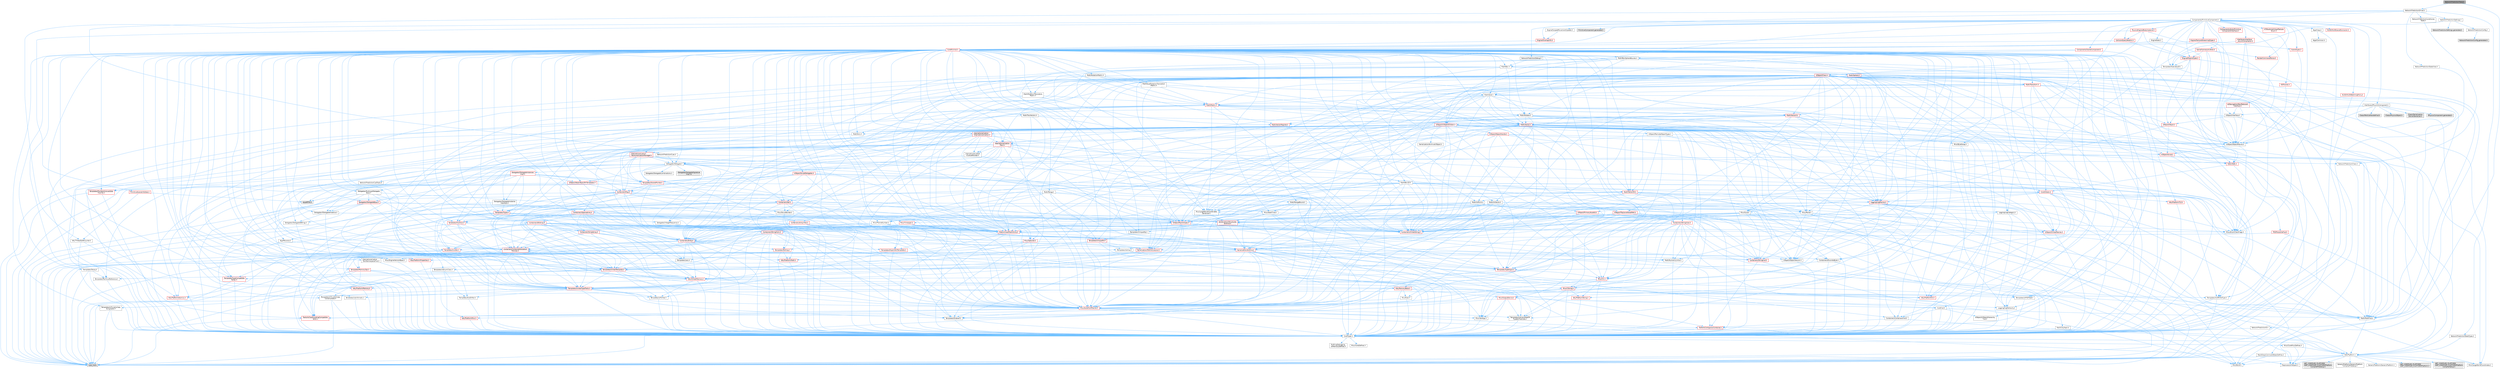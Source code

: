 digraph "NetworkPredictionTrace.h"
{
 // INTERACTIVE_SVG=YES
 // LATEX_PDF_SIZE
  bgcolor="transparent";
  edge [fontname=Helvetica,fontsize=10,labelfontname=Helvetica,labelfontsize=10];
  node [fontname=Helvetica,fontsize=10,shape=box,height=0.2,width=0.4];
  Node1 [id="Node000001",label="NetworkPredictionTrace.h",height=0.2,width=0.4,color="gray40", fillcolor="grey60", style="filled", fontcolor="black",tooltip=" "];
  Node1 -> Node2 [id="edge1_Node000001_Node000002",color="steelblue1",style="solid",tooltip=" "];
  Node2 [id="Node000002",label="NetworkPredictionDriver.h",height=0.2,width=0.4,color="grey40", fillcolor="white", style="filled",URL="$d4/db2/NetworkPredictionDriver_8h.html",tooltip=" "];
  Node2 -> Node3 [id="edge2_Node000002_Node000003",color="steelblue1",style="solid",tooltip=" "];
  Node3 [id="Node000003",label="NetworkPredictionCues.h",height=0.2,width=0.4,color="grey40", fillcolor="white", style="filled",URL="$d3/d8c/NetworkPredictionCues_8h.html",tooltip=" "];
  Node3 -> Node4 [id="edge3_Node000003_Node000004",color="steelblue1",style="solid",tooltip=" "];
  Node4 [id="Node000004",label="NetworkPredictionCueTraits.h",height=0.2,width=0.4,color="grey40", fillcolor="white", style="filled",URL="$d8/dcd/NetworkPredictionCueTraits_8h.html",tooltip=" "];
  Node4 -> Node5 [id="edge4_Node000004_Node000005",color="steelblue1",style="solid",tooltip=" "];
  Node5 [id="Node000005",label="Templates/UnrealTypeTraits.h",height=0.2,width=0.4,color="red", fillcolor="#FFF0F0", style="filled",URL="$d2/d2d/UnrealTypeTraits_8h.html",tooltip=" "];
  Node5 -> Node6 [id="edge5_Node000005_Node000006",color="steelblue1",style="solid",tooltip=" "];
  Node6 [id="Node000006",label="CoreTypes.h",height=0.2,width=0.4,color="grey40", fillcolor="white", style="filled",URL="$dc/dec/CoreTypes_8h.html",tooltip=" "];
  Node6 -> Node7 [id="edge6_Node000006_Node000007",color="steelblue1",style="solid",tooltip=" "];
  Node7 [id="Node000007",label="HAL/Platform.h",height=0.2,width=0.4,color="grey40", fillcolor="white", style="filled",URL="$d9/dd0/Platform_8h.html",tooltip=" "];
  Node7 -> Node8 [id="edge7_Node000007_Node000008",color="steelblue1",style="solid",tooltip=" "];
  Node8 [id="Node000008",label="Misc/Build.h",height=0.2,width=0.4,color="grey40", fillcolor="white", style="filled",URL="$d3/dbb/Build_8h.html",tooltip=" "];
  Node7 -> Node9 [id="edge8_Node000007_Node000009",color="steelblue1",style="solid",tooltip=" "];
  Node9 [id="Node000009",label="Misc/LargeWorldCoordinates.h",height=0.2,width=0.4,color="grey40", fillcolor="white", style="filled",URL="$d2/dcb/LargeWorldCoordinates_8h.html",tooltip=" "];
  Node7 -> Node10 [id="edge9_Node000007_Node000010",color="steelblue1",style="solid",tooltip=" "];
  Node10 [id="Node000010",label="type_traits",height=0.2,width=0.4,color="grey60", fillcolor="#E0E0E0", style="filled",tooltip=" "];
  Node7 -> Node11 [id="edge10_Node000007_Node000011",color="steelblue1",style="solid",tooltip=" "];
  Node11 [id="Node000011",label="PreprocessorHelpers.h",height=0.2,width=0.4,color="grey40", fillcolor="white", style="filled",URL="$db/ddb/PreprocessorHelpers_8h.html",tooltip=" "];
  Node7 -> Node12 [id="edge11_Node000007_Node000012",color="steelblue1",style="solid",tooltip=" "];
  Node12 [id="Node000012",label="UBT_COMPILED_PLATFORM\l/UBT_COMPILED_PLATFORMPlatform\lCompilerPreSetup.h",height=0.2,width=0.4,color="grey60", fillcolor="#E0E0E0", style="filled",tooltip=" "];
  Node7 -> Node13 [id="edge12_Node000007_Node000013",color="steelblue1",style="solid",tooltip=" "];
  Node13 [id="Node000013",label="GenericPlatform/GenericPlatform\lCompilerPreSetup.h",height=0.2,width=0.4,color="grey40", fillcolor="white", style="filled",URL="$d9/dc8/GenericPlatformCompilerPreSetup_8h.html",tooltip=" "];
  Node7 -> Node14 [id="edge13_Node000007_Node000014",color="steelblue1",style="solid",tooltip=" "];
  Node14 [id="Node000014",label="GenericPlatform/GenericPlatform.h",height=0.2,width=0.4,color="grey40", fillcolor="white", style="filled",URL="$d6/d84/GenericPlatform_8h.html",tooltip=" "];
  Node7 -> Node15 [id="edge14_Node000007_Node000015",color="steelblue1",style="solid",tooltip=" "];
  Node15 [id="Node000015",label="UBT_COMPILED_PLATFORM\l/UBT_COMPILED_PLATFORMPlatform.h",height=0.2,width=0.4,color="grey60", fillcolor="#E0E0E0", style="filled",tooltip=" "];
  Node7 -> Node16 [id="edge15_Node000007_Node000016",color="steelblue1",style="solid",tooltip=" "];
  Node16 [id="Node000016",label="UBT_COMPILED_PLATFORM\l/UBT_COMPILED_PLATFORMPlatform\lCompilerSetup.h",height=0.2,width=0.4,color="grey60", fillcolor="#E0E0E0", style="filled",tooltip=" "];
  Node6 -> Node17 [id="edge16_Node000006_Node000017",color="steelblue1",style="solid",tooltip=" "];
  Node17 [id="Node000017",label="ProfilingDebugging\l/UMemoryDefines.h",height=0.2,width=0.4,color="grey40", fillcolor="white", style="filled",URL="$d2/da2/UMemoryDefines_8h.html",tooltip=" "];
  Node6 -> Node18 [id="edge17_Node000006_Node000018",color="steelblue1",style="solid",tooltip=" "];
  Node18 [id="Node000018",label="Misc/CoreMiscDefines.h",height=0.2,width=0.4,color="grey40", fillcolor="white", style="filled",URL="$da/d38/CoreMiscDefines_8h.html",tooltip=" "];
  Node18 -> Node7 [id="edge18_Node000018_Node000007",color="steelblue1",style="solid",tooltip=" "];
  Node18 -> Node11 [id="edge19_Node000018_Node000011",color="steelblue1",style="solid",tooltip=" "];
  Node6 -> Node19 [id="edge20_Node000006_Node000019",color="steelblue1",style="solid",tooltip=" "];
  Node19 [id="Node000019",label="Misc/CoreDefines.h",height=0.2,width=0.4,color="grey40", fillcolor="white", style="filled",URL="$d3/dd2/CoreDefines_8h.html",tooltip=" "];
  Node5 -> Node20 [id="edge21_Node000005_Node000020",color="steelblue1",style="solid",tooltip=" "];
  Node20 [id="Node000020",label="Templates/IsPointer.h",height=0.2,width=0.4,color="grey40", fillcolor="white", style="filled",URL="$d7/d05/IsPointer_8h.html",tooltip=" "];
  Node20 -> Node6 [id="edge22_Node000020_Node000006",color="steelblue1",style="solid",tooltip=" "];
  Node5 -> Node21 [id="edge23_Node000005_Node000021",color="steelblue1",style="solid",tooltip=" "];
  Node21 [id="Node000021",label="Misc/AssertionMacros.h",height=0.2,width=0.4,color="red", fillcolor="#FFF0F0", style="filled",URL="$d0/dfa/AssertionMacros_8h.html",tooltip=" "];
  Node21 -> Node6 [id="edge24_Node000021_Node000006",color="steelblue1",style="solid",tooltip=" "];
  Node21 -> Node7 [id="edge25_Node000021_Node000007",color="steelblue1",style="solid",tooltip=" "];
  Node21 -> Node22 [id="edge26_Node000021_Node000022",color="steelblue1",style="solid",tooltip=" "];
  Node22 [id="Node000022",label="HAL/PlatformMisc.h",height=0.2,width=0.4,color="red", fillcolor="#FFF0F0", style="filled",URL="$d0/df5/PlatformMisc_8h.html",tooltip=" "];
  Node22 -> Node6 [id="edge27_Node000022_Node000006",color="steelblue1",style="solid",tooltip=" "];
  Node21 -> Node11 [id="edge28_Node000021_Node000011",color="steelblue1",style="solid",tooltip=" "];
  Node21 -> Node58 [id="edge29_Node000021_Node000058",color="steelblue1",style="solid",tooltip=" "];
  Node58 [id="Node000058",label="Templates/EnableIf.h",height=0.2,width=0.4,color="grey40", fillcolor="white", style="filled",URL="$d7/d60/EnableIf_8h.html",tooltip=" "];
  Node58 -> Node6 [id="edge30_Node000058_Node000006",color="steelblue1",style="solid",tooltip=" "];
  Node21 -> Node59 [id="edge31_Node000021_Node000059",color="steelblue1",style="solid",tooltip=" "];
  Node59 [id="Node000059",label="Templates/IsArrayOrRefOf\lTypeByPredicate.h",height=0.2,width=0.4,color="grey40", fillcolor="white", style="filled",URL="$d6/da1/IsArrayOrRefOfTypeByPredicate_8h.html",tooltip=" "];
  Node59 -> Node6 [id="edge32_Node000059_Node000006",color="steelblue1",style="solid",tooltip=" "];
  Node21 -> Node62 [id="edge33_Node000021_Node000062",color="steelblue1",style="solid",tooltip=" "];
  Node62 [id="Node000062",label="Traits/IsCharEncodingCompatible\lWith.h",height=0.2,width=0.4,color="red", fillcolor="#FFF0F0", style="filled",URL="$df/dd1/IsCharEncodingCompatibleWith_8h.html",tooltip=" "];
  Node62 -> Node10 [id="edge34_Node000062_Node000010",color="steelblue1",style="solid",tooltip=" "];
  Node21 -> Node64 [id="edge35_Node000021_Node000064",color="steelblue1",style="solid",tooltip=" "];
  Node64 [id="Node000064",label="Misc/VarArgs.h",height=0.2,width=0.4,color="grey40", fillcolor="white", style="filled",URL="$d5/d6f/VarArgs_8h.html",tooltip=" "];
  Node64 -> Node6 [id="edge36_Node000064_Node000006",color="steelblue1",style="solid",tooltip=" "];
  Node5 -> Node72 [id="edge37_Node000005_Node000072",color="steelblue1",style="solid",tooltip=" "];
  Node72 [id="Node000072",label="Templates/AndOrNot.h",height=0.2,width=0.4,color="grey40", fillcolor="white", style="filled",URL="$db/d0a/AndOrNot_8h.html",tooltip=" "];
  Node72 -> Node6 [id="edge38_Node000072_Node000006",color="steelblue1",style="solid",tooltip=" "];
  Node5 -> Node58 [id="edge39_Node000005_Node000058",color="steelblue1",style="solid",tooltip=" "];
  Node5 -> Node73 [id="edge40_Node000005_Node000073",color="steelblue1",style="solid",tooltip=" "];
  Node73 [id="Node000073",label="Templates/IsArithmetic.h",height=0.2,width=0.4,color="grey40", fillcolor="white", style="filled",URL="$d2/d5d/IsArithmetic_8h.html",tooltip=" "];
  Node73 -> Node6 [id="edge41_Node000073_Node000006",color="steelblue1",style="solid",tooltip=" "];
  Node5 -> Node75 [id="edge42_Node000005_Node000075",color="steelblue1",style="solid",tooltip=" "];
  Node75 [id="Node000075",label="Templates/IsPODType.h",height=0.2,width=0.4,color="grey40", fillcolor="white", style="filled",URL="$d7/db1/IsPODType_8h.html",tooltip=" "];
  Node75 -> Node6 [id="edge43_Node000075_Node000006",color="steelblue1",style="solid",tooltip=" "];
  Node5 -> Node76 [id="edge44_Node000005_Node000076",color="steelblue1",style="solid",tooltip=" "];
  Node76 [id="Node000076",label="Templates/IsUECoreType.h",height=0.2,width=0.4,color="grey40", fillcolor="white", style="filled",URL="$d1/db8/IsUECoreType_8h.html",tooltip=" "];
  Node76 -> Node6 [id="edge45_Node000076_Node000006",color="steelblue1",style="solid",tooltip=" "];
  Node76 -> Node10 [id="edge46_Node000076_Node000010",color="steelblue1",style="solid",tooltip=" "];
  Node5 -> Node77 [id="edge47_Node000005_Node000077",color="steelblue1",style="solid",tooltip=" "];
  Node77 [id="Node000077",label="Templates/IsTriviallyCopy\lConstructible.h",height=0.2,width=0.4,color="grey40", fillcolor="white", style="filled",URL="$d3/d78/IsTriviallyCopyConstructible_8h.html",tooltip=" "];
  Node77 -> Node6 [id="edge48_Node000077_Node000006",color="steelblue1",style="solid",tooltip=" "];
  Node77 -> Node10 [id="edge49_Node000077_Node000010",color="steelblue1",style="solid",tooltip=" "];
  Node3 -> Node78 [id="edge50_Node000003_Node000078",color="steelblue1",style="solid",tooltip=" "];
  Node78 [id="Node000078",label="NetworkPredictionCheck.h",height=0.2,width=0.4,color="grey40", fillcolor="white", style="filled",URL="$d9/df4/NetworkPredictionCheck_8h.html",tooltip=" "];
  Node78 -> Node8 [id="edge51_Node000078_Node000008",color="steelblue1",style="solid",tooltip=" "];
  Node3 -> Node79 [id="edge52_Node000003_Node000079",color="steelblue1",style="solid",tooltip=" "];
  Node79 [id="Node000079",label="Delegates/Delegate.h",height=0.2,width=0.4,color="grey40", fillcolor="white", style="filled",URL="$d4/d80/Delegate_8h.html",tooltip=" "];
  Node79 -> Node6 [id="edge53_Node000079_Node000006",color="steelblue1",style="solid",tooltip=" "];
  Node79 -> Node21 [id="edge54_Node000079_Node000021",color="steelblue1",style="solid",tooltip=" "];
  Node79 -> Node80 [id="edge55_Node000079_Node000080",color="steelblue1",style="solid",tooltip=" "];
  Node80 [id="Node000080",label="UObject/NameTypes.h",height=0.2,width=0.4,color="red", fillcolor="#FFF0F0", style="filled",URL="$d6/d35/NameTypes_8h.html",tooltip=" "];
  Node80 -> Node6 [id="edge56_Node000080_Node000006",color="steelblue1",style="solid",tooltip=" "];
  Node80 -> Node21 [id="edge57_Node000080_Node000021",color="steelblue1",style="solid",tooltip=" "];
  Node80 -> Node81 [id="edge58_Node000080_Node000081",color="steelblue1",style="solid",tooltip=" "];
  Node81 [id="Node000081",label="HAL/UnrealMemory.h",height=0.2,width=0.4,color="red", fillcolor="#FFF0F0", style="filled",URL="$d9/d96/UnrealMemory_8h.html",tooltip=" "];
  Node81 -> Node6 [id="edge59_Node000081_Node000006",color="steelblue1",style="solid",tooltip=" "];
  Node81 -> Node85 [id="edge60_Node000081_Node000085",color="steelblue1",style="solid",tooltip=" "];
  Node85 [id="Node000085",label="HAL/MemoryBase.h",height=0.2,width=0.4,color="red", fillcolor="#FFF0F0", style="filled",URL="$d6/d9f/MemoryBase_8h.html",tooltip=" "];
  Node85 -> Node6 [id="edge61_Node000085_Node000006",color="steelblue1",style="solid",tooltip=" "];
  Node85 -> Node51 [id="edge62_Node000085_Node000051",color="steelblue1",style="solid",tooltip=" "];
  Node51 [id="Node000051",label="HAL/PlatformAtomics.h",height=0.2,width=0.4,color="red", fillcolor="#FFF0F0", style="filled",URL="$d3/d36/PlatformAtomics_8h.html",tooltip=" "];
  Node51 -> Node6 [id="edge63_Node000051_Node000006",color="steelblue1",style="solid",tooltip=" "];
  Node85 -> Node34 [id="edge64_Node000085_Node000034",color="steelblue1",style="solid",tooltip=" "];
  Node34 [id="Node000034",label="HAL/PlatformCrt.h",height=0.2,width=0.4,color="red", fillcolor="#FFF0F0", style="filled",URL="$d8/d75/PlatformCrt_8h.html",tooltip=" "];
  Node85 -> Node86 [id="edge65_Node000085_Node000086",color="steelblue1",style="solid",tooltip=" "];
  Node86 [id="Node000086",label="Misc/Exec.h",height=0.2,width=0.4,color="grey40", fillcolor="white", style="filled",URL="$de/ddb/Exec_8h.html",tooltip=" "];
  Node86 -> Node6 [id="edge66_Node000086_Node000006",color="steelblue1",style="solid",tooltip=" "];
  Node86 -> Node21 [id="edge67_Node000086_Node000021",color="steelblue1",style="solid",tooltip=" "];
  Node85 -> Node87 [id="edge68_Node000085_Node000087",color="steelblue1",style="solid",tooltip=" "];
  Node87 [id="Node000087",label="Misc/OutputDevice.h",height=0.2,width=0.4,color="red", fillcolor="#FFF0F0", style="filled",URL="$d7/d32/OutputDevice_8h.html",tooltip=" "];
  Node87 -> Node29 [id="edge69_Node000087_Node000029",color="steelblue1",style="solid",tooltip=" "];
  Node29 [id="Node000029",label="CoreFwd.h",height=0.2,width=0.4,color="grey40", fillcolor="white", style="filled",URL="$d1/d1e/CoreFwd_8h.html",tooltip=" "];
  Node29 -> Node6 [id="edge70_Node000029_Node000006",color="steelblue1",style="solid",tooltip=" "];
  Node29 -> Node30 [id="edge71_Node000029_Node000030",color="steelblue1",style="solid",tooltip=" "];
  Node30 [id="Node000030",label="Containers/ContainersFwd.h",height=0.2,width=0.4,color="grey40", fillcolor="white", style="filled",URL="$d4/d0a/ContainersFwd_8h.html",tooltip=" "];
  Node30 -> Node7 [id="edge72_Node000030_Node000007",color="steelblue1",style="solid",tooltip=" "];
  Node30 -> Node6 [id="edge73_Node000030_Node000006",color="steelblue1",style="solid",tooltip=" "];
  Node30 -> Node27 [id="edge74_Node000030_Node000027",color="steelblue1",style="solid",tooltip=" "];
  Node27 [id="Node000027",label="Traits/IsContiguousContainer.h",height=0.2,width=0.4,color="red", fillcolor="#FFF0F0", style="filled",URL="$d5/d3c/IsContiguousContainer_8h.html",tooltip=" "];
  Node27 -> Node6 [id="edge75_Node000027_Node000006",color="steelblue1",style="solid",tooltip=" "];
  Node29 -> Node31 [id="edge76_Node000029_Node000031",color="steelblue1",style="solid",tooltip=" "];
  Node31 [id="Node000031",label="Math/MathFwd.h",height=0.2,width=0.4,color="grey40", fillcolor="white", style="filled",URL="$d2/d10/MathFwd_8h.html",tooltip=" "];
  Node31 -> Node7 [id="edge77_Node000031_Node000007",color="steelblue1",style="solid",tooltip=" "];
  Node29 -> Node32 [id="edge78_Node000029_Node000032",color="steelblue1",style="solid",tooltip=" "];
  Node32 [id="Node000032",label="UObject/UObjectHierarchy\lFwd.h",height=0.2,width=0.4,color="grey40", fillcolor="white", style="filled",URL="$d3/d13/UObjectHierarchyFwd_8h.html",tooltip=" "];
  Node87 -> Node6 [id="edge79_Node000087_Node000006",color="steelblue1",style="solid",tooltip=" "];
  Node87 -> Node88 [id="edge80_Node000087_Node000088",color="steelblue1",style="solid",tooltip=" "];
  Node88 [id="Node000088",label="Logging/LogVerbosity.h",height=0.2,width=0.4,color="grey40", fillcolor="white", style="filled",URL="$d2/d8f/LogVerbosity_8h.html",tooltip=" "];
  Node88 -> Node6 [id="edge81_Node000088_Node000006",color="steelblue1",style="solid",tooltip=" "];
  Node87 -> Node64 [id="edge82_Node000087_Node000064",color="steelblue1",style="solid",tooltip=" "];
  Node87 -> Node59 [id="edge83_Node000087_Node000059",color="steelblue1",style="solid",tooltip=" "];
  Node87 -> Node62 [id="edge84_Node000087_Node000062",color="steelblue1",style="solid",tooltip=" "];
  Node81 -> Node96 [id="edge85_Node000081_Node000096",color="steelblue1",style="solid",tooltip=" "];
  Node96 [id="Node000096",label="HAL/PlatformMemory.h",height=0.2,width=0.4,color="red", fillcolor="#FFF0F0", style="filled",URL="$de/d68/PlatformMemory_8h.html",tooltip=" "];
  Node96 -> Node6 [id="edge86_Node000096_Node000006",color="steelblue1",style="solid",tooltip=" "];
  Node81 -> Node20 [id="edge87_Node000081_Node000020",color="steelblue1",style="solid",tooltip=" "];
  Node80 -> Node5 [id="edge88_Node000080_Node000005",color="steelblue1",style="solid",tooltip=" "];
  Node80 -> Node99 [id="edge89_Node000080_Node000099",color="steelblue1",style="solid",tooltip=" "];
  Node99 [id="Node000099",label="Templates/UnrealTemplate.h",height=0.2,width=0.4,color="red", fillcolor="#FFF0F0", style="filled",URL="$d4/d24/UnrealTemplate_8h.html",tooltip=" "];
  Node99 -> Node6 [id="edge90_Node000099_Node000006",color="steelblue1",style="solid",tooltip=" "];
  Node99 -> Node20 [id="edge91_Node000099_Node000020",color="steelblue1",style="solid",tooltip=" "];
  Node99 -> Node81 [id="edge92_Node000099_Node000081",color="steelblue1",style="solid",tooltip=" "];
  Node99 -> Node5 [id="edge93_Node000099_Node000005",color="steelblue1",style="solid",tooltip=" "];
  Node99 -> Node102 [id="edge94_Node000099_Node000102",color="steelblue1",style="solid",tooltip=" "];
  Node102 [id="Node000102",label="Templates/RemoveReference.h",height=0.2,width=0.4,color="grey40", fillcolor="white", style="filled",URL="$da/dbe/RemoveReference_8h.html",tooltip=" "];
  Node102 -> Node6 [id="edge95_Node000102_Node000006",color="steelblue1",style="solid",tooltip=" "];
  Node99 -> Node103 [id="edge96_Node000099_Node000103",color="steelblue1",style="solid",tooltip=" "];
  Node103 [id="Node000103",label="Templates/TypeCompatible\lBytes.h",height=0.2,width=0.4,color="red", fillcolor="#FFF0F0", style="filled",URL="$df/d0a/TypeCompatibleBytes_8h.html",tooltip=" "];
  Node103 -> Node6 [id="edge97_Node000103_Node000006",color="steelblue1",style="solid",tooltip=" "];
  Node103 -> Node10 [id="edge98_Node000103_Node000010",color="steelblue1",style="solid",tooltip=" "];
  Node99 -> Node27 [id="edge99_Node000099_Node000027",color="steelblue1",style="solid",tooltip=" "];
  Node99 -> Node10 [id="edge100_Node000099_Node000010",color="steelblue1",style="solid",tooltip=" "];
  Node80 -> Node105 [id="edge101_Node000080_Node000105",color="steelblue1",style="solid",tooltip=" "];
  Node105 [id="Node000105",label="Containers/UnrealString.h",height=0.2,width=0.4,color="red", fillcolor="#FFF0F0", style="filled",URL="$d5/dba/UnrealString_8h.html",tooltip=" "];
  Node80 -> Node112 [id="edge102_Node000080_Node000112",color="steelblue1",style="solid",tooltip=" "];
  Node112 [id="Node000112",label="Containers/StringConv.h",height=0.2,width=0.4,color="red", fillcolor="#FFF0F0", style="filled",URL="$d3/ddf/StringConv_8h.html",tooltip=" "];
  Node112 -> Node6 [id="edge103_Node000112_Node000006",color="steelblue1",style="solid",tooltip=" "];
  Node112 -> Node21 [id="edge104_Node000112_Node000021",color="steelblue1",style="solid",tooltip=" "];
  Node112 -> Node113 [id="edge105_Node000112_Node000113",color="steelblue1",style="solid",tooltip=" "];
  Node113 [id="Node000113",label="Containers/ContainerAllocation\lPolicies.h",height=0.2,width=0.4,color="red", fillcolor="#FFF0F0", style="filled",URL="$d7/dff/ContainerAllocationPolicies_8h.html",tooltip=" "];
  Node113 -> Node6 [id="edge106_Node000113_Node000006",color="steelblue1",style="solid",tooltip=" "];
  Node113 -> Node113 [id="edge107_Node000113_Node000113",color="steelblue1",style="solid",tooltip=" "];
  Node113 -> Node115 [id="edge108_Node000113_Node000115",color="steelblue1",style="solid",tooltip=" "];
  Node115 [id="Node000115",label="HAL/PlatformMath.h",height=0.2,width=0.4,color="red", fillcolor="#FFF0F0", style="filled",URL="$dc/d53/PlatformMath_8h.html",tooltip=" "];
  Node115 -> Node6 [id="edge109_Node000115_Node000006",color="steelblue1",style="solid",tooltip=" "];
  Node113 -> Node81 [id="edge110_Node000113_Node000081",color="steelblue1",style="solid",tooltip=" "];
  Node113 -> Node44 [id="edge111_Node000113_Node000044",color="steelblue1",style="solid",tooltip=" "];
  Node44 [id="Node000044",label="Math/NumericLimits.h",height=0.2,width=0.4,color="grey40", fillcolor="white", style="filled",URL="$df/d1b/NumericLimits_8h.html",tooltip=" "];
  Node44 -> Node6 [id="edge112_Node000044_Node000006",color="steelblue1",style="solid",tooltip=" "];
  Node113 -> Node21 [id="edge113_Node000113_Node000021",color="steelblue1",style="solid",tooltip=" "];
  Node113 -> Node124 [id="edge114_Node000113_Node000124",color="steelblue1",style="solid",tooltip=" "];
  Node124 [id="Node000124",label="Templates/MemoryOps.h",height=0.2,width=0.4,color="red", fillcolor="#FFF0F0", style="filled",URL="$db/dea/MemoryOps_8h.html",tooltip=" "];
  Node124 -> Node6 [id="edge115_Node000124_Node000006",color="steelblue1",style="solid",tooltip=" "];
  Node124 -> Node81 [id="edge116_Node000124_Node000081",color="steelblue1",style="solid",tooltip=" "];
  Node124 -> Node94 [id="edge117_Node000124_Node000094",color="steelblue1",style="solid",tooltip=" "];
  Node94 [id="Node000094",label="Templates/IsTriviallyCopy\lAssignable.h",height=0.2,width=0.4,color="grey40", fillcolor="white", style="filled",URL="$d2/df2/IsTriviallyCopyAssignable_8h.html",tooltip=" "];
  Node94 -> Node6 [id="edge118_Node000094_Node000006",color="steelblue1",style="solid",tooltip=" "];
  Node94 -> Node10 [id="edge119_Node000094_Node000010",color="steelblue1",style="solid",tooltip=" "];
  Node124 -> Node77 [id="edge120_Node000124_Node000077",color="steelblue1",style="solid",tooltip=" "];
  Node124 -> Node5 [id="edge121_Node000124_Node000005",color="steelblue1",style="solid",tooltip=" "];
  Node124 -> Node10 [id="edge122_Node000124_Node000010",color="steelblue1",style="solid",tooltip=" "];
  Node113 -> Node103 [id="edge123_Node000113_Node000103",color="steelblue1",style="solid",tooltip=" "];
  Node113 -> Node10 [id="edge124_Node000113_Node000010",color="steelblue1",style="solid",tooltip=" "];
  Node112 -> Node125 [id="edge125_Node000112_Node000125",color="steelblue1",style="solid",tooltip=" "];
  Node125 [id="Node000125",label="Containers/Array.h",height=0.2,width=0.4,color="red", fillcolor="#FFF0F0", style="filled",URL="$df/dd0/Array_8h.html",tooltip=" "];
  Node125 -> Node6 [id="edge126_Node000125_Node000006",color="steelblue1",style="solid",tooltip=" "];
  Node125 -> Node21 [id="edge127_Node000125_Node000021",color="steelblue1",style="solid",tooltip=" "];
  Node125 -> Node81 [id="edge128_Node000125_Node000081",color="steelblue1",style="solid",tooltip=" "];
  Node125 -> Node5 [id="edge129_Node000125_Node000005",color="steelblue1",style="solid",tooltip=" "];
  Node125 -> Node99 [id="edge130_Node000125_Node000099",color="steelblue1",style="solid",tooltip=" "];
  Node125 -> Node113 [id="edge131_Node000125_Node000113",color="steelblue1",style="solid",tooltip=" "];
  Node125 -> Node132 [id="edge132_Node000125_Node000132",color="steelblue1",style="solid",tooltip=" "];
  Node132 [id="Node000132",label="Serialization/Archive.h",height=0.2,width=0.4,color="red", fillcolor="#FFF0F0", style="filled",URL="$d7/d3b/Archive_8h.html",tooltip=" "];
  Node132 -> Node29 [id="edge133_Node000132_Node000029",color="steelblue1",style="solid",tooltip=" "];
  Node132 -> Node6 [id="edge134_Node000132_Node000006",color="steelblue1",style="solid",tooltip=" "];
  Node132 -> Node133 [id="edge135_Node000132_Node000133",color="steelblue1",style="solid",tooltip=" "];
  Node133 [id="Node000133",label="HAL/PlatformProperties.h",height=0.2,width=0.4,color="red", fillcolor="#FFF0F0", style="filled",URL="$d9/db0/PlatformProperties_8h.html",tooltip=" "];
  Node133 -> Node6 [id="edge136_Node000133_Node000006",color="steelblue1",style="solid",tooltip=" "];
  Node132 -> Node136 [id="edge137_Node000132_Node000136",color="steelblue1",style="solid",tooltip=" "];
  Node136 [id="Node000136",label="Internationalization\l/TextNamespaceFwd.h",height=0.2,width=0.4,color="grey40", fillcolor="white", style="filled",URL="$d8/d97/TextNamespaceFwd_8h.html",tooltip=" "];
  Node136 -> Node6 [id="edge138_Node000136_Node000006",color="steelblue1",style="solid",tooltip=" "];
  Node132 -> Node31 [id="edge139_Node000132_Node000031",color="steelblue1",style="solid",tooltip=" "];
  Node132 -> Node21 [id="edge140_Node000132_Node000021",color="steelblue1",style="solid",tooltip=" "];
  Node132 -> Node8 [id="edge141_Node000132_Node000008",color="steelblue1",style="solid",tooltip=" "];
  Node132 -> Node137 [id="edge142_Node000132_Node000137",color="steelblue1",style="solid",tooltip=" "];
  Node137 [id="Node000137",label="Misc/EngineVersionBase.h",height=0.2,width=0.4,color="grey40", fillcolor="white", style="filled",URL="$d5/d2b/EngineVersionBase_8h.html",tooltip=" "];
  Node137 -> Node6 [id="edge143_Node000137_Node000006",color="steelblue1",style="solid",tooltip=" "];
  Node132 -> Node64 [id="edge144_Node000132_Node000064",color="steelblue1",style="solid",tooltip=" "];
  Node132 -> Node58 [id="edge145_Node000132_Node000058",color="steelblue1",style="solid",tooltip=" "];
  Node132 -> Node59 [id="edge146_Node000132_Node000059",color="steelblue1",style="solid",tooltip=" "];
  Node132 -> Node140 [id="edge147_Node000132_Node000140",color="steelblue1",style="solid",tooltip=" "];
  Node140 [id="Node000140",label="Templates/IsEnumClass.h",height=0.2,width=0.4,color="grey40", fillcolor="white", style="filled",URL="$d7/d15/IsEnumClass_8h.html",tooltip=" "];
  Node140 -> Node6 [id="edge148_Node000140_Node000006",color="steelblue1",style="solid",tooltip=" "];
  Node140 -> Node72 [id="edge149_Node000140_Node000072",color="steelblue1",style="solid",tooltip=" "];
  Node132 -> Node99 [id="edge150_Node000132_Node000099",color="steelblue1",style="solid",tooltip=" "];
  Node132 -> Node62 [id="edge151_Node000132_Node000062",color="steelblue1",style="solid",tooltip=" "];
  Node132 -> Node141 [id="edge152_Node000132_Node000141",color="steelblue1",style="solid",tooltip=" "];
  Node141 [id="Node000141",label="UObject/ObjectVersion.h",height=0.2,width=0.4,color="grey40", fillcolor="white", style="filled",URL="$da/d63/ObjectVersion_8h.html",tooltip=" "];
  Node141 -> Node6 [id="edge153_Node000141_Node000006",color="steelblue1",style="solid",tooltip=" "];
  Node125 -> Node158 [id="edge154_Node000125_Node000158",color="steelblue1",style="solid",tooltip=" "];
  Node158 [id="Node000158",label="Templates/Invoke.h",height=0.2,width=0.4,color="red", fillcolor="#FFF0F0", style="filled",URL="$d7/deb/Invoke_8h.html",tooltip=" "];
  Node158 -> Node6 [id="edge155_Node000158_Node000006",color="steelblue1",style="solid",tooltip=" "];
  Node158 -> Node99 [id="edge156_Node000158_Node000099",color="steelblue1",style="solid",tooltip=" "];
  Node158 -> Node10 [id="edge157_Node000158_Node000010",color="steelblue1",style="solid",tooltip=" "];
  Node125 -> Node163 [id="edge158_Node000125_Node000163",color="steelblue1",style="solid",tooltip=" "];
  Node163 [id="Node000163",label="Templates/Less.h",height=0.2,width=0.4,color="grey40", fillcolor="white", style="filled",URL="$de/dc8/Less_8h.html",tooltip=" "];
  Node163 -> Node6 [id="edge159_Node000163_Node000006",color="steelblue1",style="solid",tooltip=" "];
  Node163 -> Node99 [id="edge160_Node000163_Node000099",color="steelblue1",style="solid",tooltip=" "];
  Node125 -> Node171 [id="edge161_Node000125_Node000171",color="steelblue1",style="solid",tooltip=" "];
  Node171 [id="Node000171",label="Templates/Sorting.h",height=0.2,width=0.4,color="red", fillcolor="#FFF0F0", style="filled",URL="$d3/d9e/Sorting_8h.html",tooltip=" "];
  Node171 -> Node6 [id="edge162_Node000171_Node000006",color="steelblue1",style="solid",tooltip=" "];
  Node171 -> Node115 [id="edge163_Node000171_Node000115",color="steelblue1",style="solid",tooltip=" "];
  Node171 -> Node163 [id="edge164_Node000171_Node000163",color="steelblue1",style="solid",tooltip=" "];
  Node125 -> Node175 [id="edge165_Node000125_Node000175",color="steelblue1",style="solid",tooltip=" "];
  Node175 [id="Node000175",label="Templates/AlignmentTemplates.h",height=0.2,width=0.4,color="red", fillcolor="#FFF0F0", style="filled",URL="$dd/d32/AlignmentTemplates_8h.html",tooltip=" "];
  Node175 -> Node6 [id="edge166_Node000175_Node000006",color="steelblue1",style="solid",tooltip=" "];
  Node175 -> Node20 [id="edge167_Node000175_Node000020",color="steelblue1",style="solid",tooltip=" "];
  Node125 -> Node10 [id="edge168_Node000125_Node000010",color="steelblue1",style="solid",tooltip=" "];
  Node112 -> Node149 [id="edge169_Node000112_Node000149",color="steelblue1",style="solid",tooltip=" "];
  Node149 [id="Node000149",label="Misc/CString.h",height=0.2,width=0.4,color="red", fillcolor="#FFF0F0", style="filled",URL="$d2/d49/CString_8h.html",tooltip=" "];
  Node149 -> Node6 [id="edge170_Node000149_Node000006",color="steelblue1",style="solid",tooltip=" "];
  Node149 -> Node34 [id="edge171_Node000149_Node000034",color="steelblue1",style="solid",tooltip=" "];
  Node149 -> Node83 [id="edge172_Node000149_Node000083",color="steelblue1",style="solid",tooltip=" "];
  Node83 [id="Node000083",label="HAL/PlatformString.h",height=0.2,width=0.4,color="red", fillcolor="#FFF0F0", style="filled",URL="$db/db5/PlatformString_8h.html",tooltip=" "];
  Node83 -> Node6 [id="edge173_Node000083_Node000006",color="steelblue1",style="solid",tooltip=" "];
  Node149 -> Node21 [id="edge174_Node000149_Node000021",color="steelblue1",style="solid",tooltip=" "];
  Node149 -> Node64 [id="edge175_Node000149_Node000064",color="steelblue1",style="solid",tooltip=" "];
  Node149 -> Node59 [id="edge176_Node000149_Node000059",color="steelblue1",style="solid",tooltip=" "];
  Node149 -> Node62 [id="edge177_Node000149_Node000062",color="steelblue1",style="solid",tooltip=" "];
  Node112 -> Node176 [id="edge178_Node000112_Node000176",color="steelblue1",style="solid",tooltip=" "];
  Node176 [id="Node000176",label="Templates/IsArray.h",height=0.2,width=0.4,color="grey40", fillcolor="white", style="filled",URL="$d8/d8d/IsArray_8h.html",tooltip=" "];
  Node176 -> Node6 [id="edge179_Node000176_Node000006",color="steelblue1",style="solid",tooltip=" "];
  Node112 -> Node99 [id="edge180_Node000112_Node000099",color="steelblue1",style="solid",tooltip=" "];
  Node112 -> Node5 [id="edge181_Node000112_Node000005",color="steelblue1",style="solid",tooltip=" "];
  Node112 -> Node62 [id="edge182_Node000112_Node000062",color="steelblue1",style="solid",tooltip=" "];
  Node112 -> Node27 [id="edge183_Node000112_Node000027",color="steelblue1",style="solid",tooltip=" "];
  Node112 -> Node10 [id="edge184_Node000112_Node000010",color="steelblue1",style="solid",tooltip=" "];
  Node80 -> Node24 [id="edge185_Node000080_Node000024",color="steelblue1",style="solid",tooltip=" "];
  Node24 [id="Node000024",label="Containers/StringFwd.h",height=0.2,width=0.4,color="red", fillcolor="#FFF0F0", style="filled",URL="$df/d37/StringFwd_8h.html",tooltip=" "];
  Node24 -> Node6 [id="edge186_Node000024_Node000006",color="steelblue1",style="solid",tooltip=" "];
  Node24 -> Node27 [id="edge187_Node000024_Node000027",color="steelblue1",style="solid",tooltip=" "];
  Node80 -> Node177 [id="edge188_Node000080_Node000177",color="steelblue1",style="solid",tooltip=" "];
  Node177 [id="Node000177",label="UObject/UnrealNames.h",height=0.2,width=0.4,color="red", fillcolor="#FFF0F0", style="filled",URL="$d8/db1/UnrealNames_8h.html",tooltip=" "];
  Node177 -> Node6 [id="edge189_Node000177_Node000006",color="steelblue1",style="solid",tooltip=" "];
  Node80 -> Node143 [id="edge190_Node000080_Node000143",color="steelblue1",style="solid",tooltip=" "];
  Node143 [id="Node000143",label="Serialization/MemoryLayout.h",height=0.2,width=0.4,color="red", fillcolor="#FFF0F0", style="filled",URL="$d7/d66/MemoryLayout_8h.html",tooltip=" "];
  Node143 -> Node146 [id="edge191_Node000143_Node000146",color="steelblue1",style="solid",tooltip=" "];
  Node146 [id="Node000146",label="Containers/EnumAsByte.h",height=0.2,width=0.4,color="grey40", fillcolor="white", style="filled",URL="$d6/d9a/EnumAsByte_8h.html",tooltip=" "];
  Node146 -> Node6 [id="edge192_Node000146_Node000006",color="steelblue1",style="solid",tooltip=" "];
  Node146 -> Node75 [id="edge193_Node000146_Node000075",color="steelblue1",style="solid",tooltip=" "];
  Node146 -> Node147 [id="edge194_Node000146_Node000147",color="steelblue1",style="solid",tooltip=" "];
  Node147 [id="Node000147",label="Templates/TypeHash.h",height=0.2,width=0.4,color="red", fillcolor="#FFF0F0", style="filled",URL="$d1/d62/TypeHash_8h.html",tooltip=" "];
  Node147 -> Node6 [id="edge195_Node000147_Node000006",color="steelblue1",style="solid",tooltip=" "];
  Node147 -> Node148 [id="edge196_Node000147_Node000148",color="steelblue1",style="solid",tooltip=" "];
  Node148 [id="Node000148",label="Misc/Crc.h",height=0.2,width=0.4,color="red", fillcolor="#FFF0F0", style="filled",URL="$d4/dd2/Crc_8h.html",tooltip=" "];
  Node148 -> Node6 [id="edge197_Node000148_Node000006",color="steelblue1",style="solid",tooltip=" "];
  Node148 -> Node83 [id="edge198_Node000148_Node000083",color="steelblue1",style="solid",tooltip=" "];
  Node148 -> Node21 [id="edge199_Node000148_Node000021",color="steelblue1",style="solid",tooltip=" "];
  Node148 -> Node149 [id="edge200_Node000148_Node000149",color="steelblue1",style="solid",tooltip=" "];
  Node148 -> Node5 [id="edge201_Node000148_Node000005",color="steelblue1",style="solid",tooltip=" "];
  Node147 -> Node10 [id="edge202_Node000147_Node000010",color="steelblue1",style="solid",tooltip=" "];
  Node143 -> Node24 [id="edge203_Node000143_Node000024",color="steelblue1",style="solid",tooltip=" "];
  Node143 -> Node81 [id="edge204_Node000143_Node000081",color="steelblue1",style="solid",tooltip=" "];
  Node143 -> Node58 [id="edge205_Node000143_Node000058",color="steelblue1",style="solid",tooltip=" "];
  Node143 -> Node99 [id="edge206_Node000143_Node000099",color="steelblue1",style="solid",tooltip=" "];
  Node79 -> Node185 [id="edge207_Node000079_Node000185",color="steelblue1",style="solid",tooltip=" "];
  Node185 [id="Node000185",label="Templates/SharedPointer.h",height=0.2,width=0.4,color="red", fillcolor="#FFF0F0", style="filled",URL="$d2/d17/SharedPointer_8h.html",tooltip=" "];
  Node185 -> Node6 [id="edge208_Node000185_Node000006",color="steelblue1",style="solid",tooltip=" "];
  Node185 -> Node186 [id="edge209_Node000185_Node000186",color="steelblue1",style="solid",tooltip=" "];
  Node186 [id="Node000186",label="Templates/PointerIsConvertible\lFromTo.h",height=0.2,width=0.4,color="red", fillcolor="#FFF0F0", style="filled",URL="$d6/d65/PointerIsConvertibleFromTo_8h.html",tooltip=" "];
  Node186 -> Node6 [id="edge210_Node000186_Node000006",color="steelblue1",style="solid",tooltip=" "];
  Node186 -> Node10 [id="edge211_Node000186_Node000010",color="steelblue1",style="solid",tooltip=" "];
  Node185 -> Node21 [id="edge212_Node000185_Node000021",color="steelblue1",style="solid",tooltip=" "];
  Node185 -> Node81 [id="edge213_Node000185_Node000081",color="steelblue1",style="solid",tooltip=" "];
  Node185 -> Node125 [id="edge214_Node000185_Node000125",color="steelblue1",style="solid",tooltip=" "];
  Node185 -> Node187 [id="edge215_Node000185_Node000187",color="steelblue1",style="solid",tooltip=" "];
  Node187 [id="Node000187",label="Containers/Map.h",height=0.2,width=0.4,color="red", fillcolor="#FFF0F0", style="filled",URL="$df/d79/Map_8h.html",tooltip=" "];
  Node187 -> Node6 [id="edge216_Node000187_Node000006",color="steelblue1",style="solid",tooltip=" "];
  Node187 -> Node188 [id="edge217_Node000187_Node000188",color="steelblue1",style="solid",tooltip=" "];
  Node188 [id="Node000188",label="Algo/Reverse.h",height=0.2,width=0.4,color="grey40", fillcolor="white", style="filled",URL="$d5/d93/Reverse_8h.html",tooltip=" "];
  Node188 -> Node6 [id="edge218_Node000188_Node000006",color="steelblue1",style="solid",tooltip=" "];
  Node188 -> Node99 [id="edge219_Node000188_Node000099",color="steelblue1",style="solid",tooltip=" "];
  Node187 -> Node189 [id="edge220_Node000187_Node000189",color="steelblue1",style="solid",tooltip=" "];
  Node189 [id="Node000189",label="Containers/Set.h",height=0.2,width=0.4,color="red", fillcolor="#FFF0F0", style="filled",URL="$d4/d45/Set_8h.html",tooltip=" "];
  Node189 -> Node113 [id="edge221_Node000189_Node000113",color="steelblue1",style="solid",tooltip=" "];
  Node189 -> Node191 [id="edge222_Node000189_Node000191",color="steelblue1",style="solid",tooltip=" "];
  Node191 [id="Node000191",label="Containers/SparseArray.h",height=0.2,width=0.4,color="red", fillcolor="#FFF0F0", style="filled",URL="$d5/dbf/SparseArray_8h.html",tooltip=" "];
  Node191 -> Node6 [id="edge223_Node000191_Node000006",color="steelblue1",style="solid",tooltip=" "];
  Node191 -> Node21 [id="edge224_Node000191_Node000021",color="steelblue1",style="solid",tooltip=" "];
  Node191 -> Node81 [id="edge225_Node000191_Node000081",color="steelblue1",style="solid",tooltip=" "];
  Node191 -> Node5 [id="edge226_Node000191_Node000005",color="steelblue1",style="solid",tooltip=" "];
  Node191 -> Node99 [id="edge227_Node000191_Node000099",color="steelblue1",style="solid",tooltip=" "];
  Node191 -> Node113 [id="edge228_Node000191_Node000113",color="steelblue1",style="solid",tooltip=" "];
  Node191 -> Node163 [id="edge229_Node000191_Node000163",color="steelblue1",style="solid",tooltip=" "];
  Node191 -> Node125 [id="edge230_Node000191_Node000125",color="steelblue1",style="solid",tooltip=" "];
  Node191 -> Node174 [id="edge231_Node000191_Node000174",color="steelblue1",style="solid",tooltip=" "];
  Node174 [id="Node000174",label="Math/UnrealMathUtility.h",height=0.2,width=0.4,color="red", fillcolor="#FFF0F0", style="filled",URL="$db/db8/UnrealMathUtility_8h.html",tooltip=" "];
  Node174 -> Node6 [id="edge232_Node000174_Node000006",color="steelblue1",style="solid",tooltip=" "];
  Node174 -> Node21 [id="edge233_Node000174_Node000021",color="steelblue1",style="solid",tooltip=" "];
  Node174 -> Node115 [id="edge234_Node000174_Node000115",color="steelblue1",style="solid",tooltip=" "];
  Node174 -> Node31 [id="edge235_Node000174_Node000031",color="steelblue1",style="solid",tooltip=" "];
  Node191 -> Node192 [id="edge236_Node000191_Node000192",color="steelblue1",style="solid",tooltip=" "];
  Node192 [id="Node000192",label="Containers/ScriptArray.h",height=0.2,width=0.4,color="red", fillcolor="#FFF0F0", style="filled",URL="$dc/daf/ScriptArray_8h.html",tooltip=" "];
  Node192 -> Node6 [id="edge237_Node000192_Node000006",color="steelblue1",style="solid",tooltip=" "];
  Node192 -> Node21 [id="edge238_Node000192_Node000021",color="steelblue1",style="solid",tooltip=" "];
  Node192 -> Node81 [id="edge239_Node000192_Node000081",color="steelblue1",style="solid",tooltip=" "];
  Node192 -> Node113 [id="edge240_Node000192_Node000113",color="steelblue1",style="solid",tooltip=" "];
  Node192 -> Node125 [id="edge241_Node000192_Node000125",color="steelblue1",style="solid",tooltip=" "];
  Node191 -> Node193 [id="edge242_Node000191_Node000193",color="steelblue1",style="solid",tooltip=" "];
  Node193 [id="Node000193",label="Containers/BitArray.h",height=0.2,width=0.4,color="red", fillcolor="#FFF0F0", style="filled",URL="$d1/de4/BitArray_8h.html",tooltip=" "];
  Node193 -> Node113 [id="edge243_Node000193_Node000113",color="steelblue1",style="solid",tooltip=" "];
  Node193 -> Node6 [id="edge244_Node000193_Node000006",color="steelblue1",style="solid",tooltip=" "];
  Node193 -> Node51 [id="edge245_Node000193_Node000051",color="steelblue1",style="solid",tooltip=" "];
  Node193 -> Node81 [id="edge246_Node000193_Node000081",color="steelblue1",style="solid",tooltip=" "];
  Node193 -> Node174 [id="edge247_Node000193_Node000174",color="steelblue1",style="solid",tooltip=" "];
  Node193 -> Node21 [id="edge248_Node000193_Node000021",color="steelblue1",style="solid",tooltip=" "];
  Node193 -> Node46 [id="edge249_Node000193_Node000046",color="steelblue1",style="solid",tooltip=" "];
  Node46 [id="Node000046",label="Misc/EnumClassFlags.h",height=0.2,width=0.4,color="grey40", fillcolor="white", style="filled",URL="$d8/de7/EnumClassFlags_8h.html",tooltip=" "];
  Node193 -> Node132 [id="edge250_Node000193_Node000132",color="steelblue1",style="solid",tooltip=" "];
  Node193 -> Node143 [id="edge251_Node000193_Node000143",color="steelblue1",style="solid",tooltip=" "];
  Node193 -> Node58 [id="edge252_Node000193_Node000058",color="steelblue1",style="solid",tooltip=" "];
  Node193 -> Node158 [id="edge253_Node000193_Node000158",color="steelblue1",style="solid",tooltip=" "];
  Node193 -> Node99 [id="edge254_Node000193_Node000099",color="steelblue1",style="solid",tooltip=" "];
  Node193 -> Node5 [id="edge255_Node000193_Node000005",color="steelblue1",style="solid",tooltip=" "];
  Node191 -> Node194 [id="edge256_Node000191_Node000194",color="steelblue1",style="solid",tooltip=" "];
  Node194 [id="Node000194",label="Serialization/Structured\lArchive.h",height=0.2,width=0.4,color="red", fillcolor="#FFF0F0", style="filled",URL="$d9/d1e/StructuredArchive_8h.html",tooltip=" "];
  Node194 -> Node125 [id="edge257_Node000194_Node000125",color="steelblue1",style="solid",tooltip=" "];
  Node194 -> Node113 [id="edge258_Node000194_Node000113",color="steelblue1",style="solid",tooltip=" "];
  Node194 -> Node6 [id="edge259_Node000194_Node000006",color="steelblue1",style="solid",tooltip=" "];
  Node194 -> Node8 [id="edge260_Node000194_Node000008",color="steelblue1",style="solid",tooltip=" "];
  Node194 -> Node132 [id="edge261_Node000194_Node000132",color="steelblue1",style="solid",tooltip=" "];
  Node194 -> Node205 [id="edge262_Node000194_Node000205",color="steelblue1",style="solid",tooltip=" "];
  Node205 [id="Node000205",label="Templates/UniqueObj.h",height=0.2,width=0.4,color="grey40", fillcolor="white", style="filled",URL="$da/d95/UniqueObj_8h.html",tooltip=" "];
  Node205 -> Node6 [id="edge263_Node000205_Node000006",color="steelblue1",style="solid",tooltip=" "];
  Node205 -> Node206 [id="edge264_Node000205_Node000206",color="steelblue1",style="solid",tooltip=" "];
  Node206 [id="Node000206",label="Templates/UniquePtr.h",height=0.2,width=0.4,color="red", fillcolor="#FFF0F0", style="filled",URL="$de/d1a/UniquePtr_8h.html",tooltip=" "];
  Node206 -> Node6 [id="edge265_Node000206_Node000006",color="steelblue1",style="solid",tooltip=" "];
  Node206 -> Node99 [id="edge266_Node000206_Node000099",color="steelblue1",style="solid",tooltip=" "];
  Node206 -> Node176 [id="edge267_Node000206_Node000176",color="steelblue1",style="solid",tooltip=" "];
  Node206 -> Node143 [id="edge268_Node000206_Node000143",color="steelblue1",style="solid",tooltip=" "];
  Node206 -> Node10 [id="edge269_Node000206_Node000010",color="steelblue1",style="solid",tooltip=" "];
  Node191 -> Node105 [id="edge270_Node000191_Node000105",color="steelblue1",style="solid",tooltip=" "];
  Node189 -> Node30 [id="edge271_Node000189_Node000030",color="steelblue1",style="solid",tooltip=" "];
  Node189 -> Node174 [id="edge272_Node000189_Node000174",color="steelblue1",style="solid",tooltip=" "];
  Node189 -> Node21 [id="edge273_Node000189_Node000021",color="steelblue1",style="solid",tooltip=" "];
  Node189 -> Node209 [id="edge274_Node000189_Node000209",color="steelblue1",style="solid",tooltip=" "];
  Node209 [id="Node000209",label="Misc/StructBuilder.h",height=0.2,width=0.4,color="grey40", fillcolor="white", style="filled",URL="$d9/db3/StructBuilder_8h.html",tooltip=" "];
  Node209 -> Node6 [id="edge275_Node000209_Node000006",color="steelblue1",style="solid",tooltip=" "];
  Node209 -> Node174 [id="edge276_Node000209_Node000174",color="steelblue1",style="solid",tooltip=" "];
  Node209 -> Node175 [id="edge277_Node000209_Node000175",color="steelblue1",style="solid",tooltip=" "];
  Node189 -> Node194 [id="edge278_Node000189_Node000194",color="steelblue1",style="solid",tooltip=" "];
  Node189 -> Node210 [id="edge279_Node000189_Node000210",color="steelblue1",style="solid",tooltip=" "];
  Node210 [id="Node000210",label="Templates/Function.h",height=0.2,width=0.4,color="red", fillcolor="#FFF0F0", style="filled",URL="$df/df5/Function_8h.html",tooltip=" "];
  Node210 -> Node6 [id="edge280_Node000210_Node000006",color="steelblue1",style="solid",tooltip=" "];
  Node210 -> Node21 [id="edge281_Node000210_Node000021",color="steelblue1",style="solid",tooltip=" "];
  Node210 -> Node81 [id="edge282_Node000210_Node000081",color="steelblue1",style="solid",tooltip=" "];
  Node210 -> Node5 [id="edge283_Node000210_Node000005",color="steelblue1",style="solid",tooltip=" "];
  Node210 -> Node158 [id="edge284_Node000210_Node000158",color="steelblue1",style="solid",tooltip=" "];
  Node210 -> Node99 [id="edge285_Node000210_Node000099",color="steelblue1",style="solid",tooltip=" "];
  Node210 -> Node174 [id="edge286_Node000210_Node000174",color="steelblue1",style="solid",tooltip=" "];
  Node210 -> Node10 [id="edge287_Node000210_Node000010",color="steelblue1",style="solid",tooltip=" "];
  Node189 -> Node171 [id="edge288_Node000189_Node000171",color="steelblue1",style="solid",tooltip=" "];
  Node189 -> Node147 [id="edge289_Node000189_Node000147",color="steelblue1",style="solid",tooltip=" "];
  Node189 -> Node99 [id="edge290_Node000189_Node000099",color="steelblue1",style="solid",tooltip=" "];
  Node189 -> Node10 [id="edge291_Node000189_Node000010",color="steelblue1",style="solid",tooltip=" "];
  Node187 -> Node105 [id="edge292_Node000187_Node000105",color="steelblue1",style="solid",tooltip=" "];
  Node187 -> Node21 [id="edge293_Node000187_Node000021",color="steelblue1",style="solid",tooltip=" "];
  Node187 -> Node209 [id="edge294_Node000187_Node000209",color="steelblue1",style="solid",tooltip=" "];
  Node187 -> Node210 [id="edge295_Node000187_Node000210",color="steelblue1",style="solid",tooltip=" "];
  Node187 -> Node171 [id="edge296_Node000187_Node000171",color="steelblue1",style="solid",tooltip=" "];
  Node187 -> Node213 [id="edge297_Node000187_Node000213",color="steelblue1",style="solid",tooltip=" "];
  Node213 [id="Node000213",label="Templates/Tuple.h",height=0.2,width=0.4,color="red", fillcolor="#FFF0F0", style="filled",URL="$d2/d4f/Tuple_8h.html",tooltip=" "];
  Node213 -> Node6 [id="edge298_Node000213_Node000006",color="steelblue1",style="solid",tooltip=" "];
  Node213 -> Node99 [id="edge299_Node000213_Node000099",color="steelblue1",style="solid",tooltip=" "];
  Node213 -> Node214 [id="edge300_Node000213_Node000214",color="steelblue1",style="solid",tooltip=" "];
  Node214 [id="Node000214",label="Delegates/IntegerSequence.h",height=0.2,width=0.4,color="grey40", fillcolor="white", style="filled",URL="$d2/dcc/IntegerSequence_8h.html",tooltip=" "];
  Node214 -> Node6 [id="edge301_Node000214_Node000006",color="steelblue1",style="solid",tooltip=" "];
  Node213 -> Node158 [id="edge302_Node000213_Node000158",color="steelblue1",style="solid",tooltip=" "];
  Node213 -> Node194 [id="edge303_Node000213_Node000194",color="steelblue1",style="solid",tooltip=" "];
  Node213 -> Node143 [id="edge304_Node000213_Node000143",color="steelblue1",style="solid",tooltip=" "];
  Node213 -> Node147 [id="edge305_Node000213_Node000147",color="steelblue1",style="solid",tooltip=" "];
  Node213 -> Node10 [id="edge306_Node000213_Node000010",color="steelblue1",style="solid",tooltip=" "];
  Node187 -> Node99 [id="edge307_Node000187_Node000099",color="steelblue1",style="solid",tooltip=" "];
  Node187 -> Node5 [id="edge308_Node000187_Node000005",color="steelblue1",style="solid",tooltip=" "];
  Node187 -> Node10 [id="edge309_Node000187_Node000010",color="steelblue1",style="solid",tooltip=" "];
  Node185 -> Node216 [id="edge310_Node000185_Node000216",color="steelblue1",style="solid",tooltip=" "];
  Node216 [id="Node000216",label="CoreGlobals.h",height=0.2,width=0.4,color="red", fillcolor="#FFF0F0", style="filled",URL="$d5/d8c/CoreGlobals_8h.html",tooltip=" "];
  Node216 -> Node105 [id="edge311_Node000216_Node000105",color="steelblue1",style="solid",tooltip=" "];
  Node216 -> Node6 [id="edge312_Node000216_Node000006",color="steelblue1",style="solid",tooltip=" "];
  Node216 -> Node217 [id="edge313_Node000216_Node000217",color="steelblue1",style="solid",tooltip=" "];
  Node217 [id="Node000217",label="HAL/PlatformTLS.h",height=0.2,width=0.4,color="red", fillcolor="#FFF0F0", style="filled",URL="$d0/def/PlatformTLS_8h.html",tooltip=" "];
  Node217 -> Node6 [id="edge314_Node000217_Node000006",color="steelblue1",style="solid",tooltip=" "];
  Node216 -> Node220 [id="edge315_Node000216_Node000220",color="steelblue1",style="solid",tooltip=" "];
  Node220 [id="Node000220",label="Logging/LogMacros.h",height=0.2,width=0.4,color="red", fillcolor="#FFF0F0", style="filled",URL="$d0/d16/LogMacros_8h.html",tooltip=" "];
  Node220 -> Node105 [id="edge316_Node000220_Node000105",color="steelblue1",style="solid",tooltip=" "];
  Node220 -> Node6 [id="edge317_Node000220_Node000006",color="steelblue1",style="solid",tooltip=" "];
  Node220 -> Node11 [id="edge318_Node000220_Node000011",color="steelblue1",style="solid",tooltip=" "];
  Node220 -> Node221 [id="edge319_Node000220_Node000221",color="steelblue1",style="solid",tooltip=" "];
  Node221 [id="Node000221",label="Logging/LogCategory.h",height=0.2,width=0.4,color="grey40", fillcolor="white", style="filled",URL="$d9/d36/LogCategory_8h.html",tooltip=" "];
  Node221 -> Node6 [id="edge320_Node000221_Node000006",color="steelblue1",style="solid",tooltip=" "];
  Node221 -> Node88 [id="edge321_Node000221_Node000088",color="steelblue1",style="solid",tooltip=" "];
  Node221 -> Node80 [id="edge322_Node000221_Node000080",color="steelblue1",style="solid",tooltip=" "];
  Node220 -> Node88 [id="edge323_Node000220_Node000088",color="steelblue1",style="solid",tooltip=" "];
  Node220 -> Node21 [id="edge324_Node000220_Node000021",color="steelblue1",style="solid",tooltip=" "];
  Node220 -> Node8 [id="edge325_Node000220_Node000008",color="steelblue1",style="solid",tooltip=" "];
  Node220 -> Node64 [id="edge326_Node000220_Node000064",color="steelblue1",style="solid",tooltip=" "];
  Node220 -> Node58 [id="edge327_Node000220_Node000058",color="steelblue1",style="solid",tooltip=" "];
  Node220 -> Node59 [id="edge328_Node000220_Node000059",color="steelblue1",style="solid",tooltip=" "];
  Node220 -> Node62 [id="edge329_Node000220_Node000062",color="steelblue1",style="solid",tooltip=" "];
  Node220 -> Node10 [id="edge330_Node000220_Node000010",color="steelblue1",style="solid",tooltip=" "];
  Node216 -> Node8 [id="edge331_Node000216_Node000008",color="steelblue1",style="solid",tooltip=" "];
  Node216 -> Node46 [id="edge332_Node000216_Node000046",color="steelblue1",style="solid",tooltip=" "];
  Node216 -> Node87 [id="edge333_Node000216_Node000087",color="steelblue1",style="solid",tooltip=" "];
  Node216 -> Node80 [id="edge334_Node000216_Node000080",color="steelblue1",style="solid",tooltip=" "];
  Node79 -> Node228 [id="edge335_Node000079_Node000228",color="steelblue1",style="solid",tooltip=" "];
  Node228 [id="Node000228",label="UObject/WeakObjectPtrTemplates.h",height=0.2,width=0.4,color="red", fillcolor="#FFF0F0", style="filled",URL="$d8/d3b/WeakObjectPtrTemplates_8h.html",tooltip=" "];
  Node228 -> Node6 [id="edge336_Node000228_Node000006",color="steelblue1",style="solid",tooltip=" "];
  Node228 -> Node187 [id="edge337_Node000228_Node000187",color="steelblue1",style="solid",tooltip=" "];
  Node228 -> Node10 [id="edge338_Node000228_Node000010",color="steelblue1",style="solid",tooltip=" "];
  Node79 -> Node231 [id="edge339_Node000079_Node000231",color="steelblue1",style="solid",tooltip=" "];
  Node231 [id="Node000231",label="Delegates/MulticastDelegate\lBase.h",height=0.2,width=0.4,color="grey40", fillcolor="white", style="filled",URL="$db/d16/MulticastDelegateBase_8h.html",tooltip=" "];
  Node231 -> Node226 [id="edge340_Node000231_Node000226",color="steelblue1",style="solid",tooltip=" "];
  Node226 [id="Node000226",label="AutoRTFM.h",height=0.2,width=0.4,color="grey60", fillcolor="#E0E0E0", style="filled",tooltip=" "];
  Node231 -> Node6 [id="edge341_Node000231_Node000006",color="steelblue1",style="solid",tooltip=" "];
  Node231 -> Node113 [id="edge342_Node000231_Node000113",color="steelblue1",style="solid",tooltip=" "];
  Node231 -> Node125 [id="edge343_Node000231_Node000125",color="steelblue1",style="solid",tooltip=" "];
  Node231 -> Node174 [id="edge344_Node000231_Node000174",color="steelblue1",style="solid",tooltip=" "];
  Node231 -> Node232 [id="edge345_Node000231_Node000232",color="steelblue1",style="solid",tooltip=" "];
  Node232 [id="Node000232",label="Delegates/IDelegateInstance.h",height=0.2,width=0.4,color="grey40", fillcolor="white", style="filled",URL="$d2/d10/IDelegateInstance_8h.html",tooltip=" "];
  Node232 -> Node6 [id="edge346_Node000232_Node000006",color="steelblue1",style="solid",tooltip=" "];
  Node232 -> Node147 [id="edge347_Node000232_Node000147",color="steelblue1",style="solid",tooltip=" "];
  Node232 -> Node80 [id="edge348_Node000232_Node000080",color="steelblue1",style="solid",tooltip=" "];
  Node232 -> Node233 [id="edge349_Node000232_Node000233",color="steelblue1",style="solid",tooltip=" "];
  Node233 [id="Node000233",label="Delegates/DelegateSettings.h",height=0.2,width=0.4,color="grey40", fillcolor="white", style="filled",URL="$d0/d97/DelegateSettings_8h.html",tooltip=" "];
  Node233 -> Node6 [id="edge350_Node000233_Node000006",color="steelblue1",style="solid",tooltip=" "];
  Node231 -> Node234 [id="edge351_Node000231_Node000234",color="steelblue1",style="solid",tooltip=" "];
  Node234 [id="Node000234",label="Delegates/DelegateBase.h",height=0.2,width=0.4,color="red", fillcolor="#FFF0F0", style="filled",URL="$da/d67/DelegateBase_8h.html",tooltip=" "];
  Node234 -> Node6 [id="edge352_Node000234_Node000006",color="steelblue1",style="solid",tooltip=" "];
  Node234 -> Node113 [id="edge353_Node000234_Node000113",color="steelblue1",style="solid",tooltip=" "];
  Node234 -> Node174 [id="edge354_Node000234_Node000174",color="steelblue1",style="solid",tooltip=" "];
  Node234 -> Node80 [id="edge355_Node000234_Node000080",color="steelblue1",style="solid",tooltip=" "];
  Node234 -> Node233 [id="edge356_Node000234_Node000233",color="steelblue1",style="solid",tooltip=" "];
  Node234 -> Node232 [id="edge357_Node000234_Node000232",color="steelblue1",style="solid",tooltip=" "];
  Node79 -> Node214 [id="edge358_Node000079_Node000214",color="steelblue1",style="solid",tooltip=" "];
  Node79 -> Node226 [id="edge359_Node000079_Node000226",color="steelblue1",style="solid",tooltip=" "];
  Node79 -> Node242 [id="edge360_Node000079_Node000242",color="steelblue1",style="solid",tooltip=" "];
  Node242 [id="Node000242",label="Delegates/DelegateInstance\lInterface.h",height=0.2,width=0.4,color="grey40", fillcolor="white", style="filled",URL="$de/d82/DelegateInstanceInterface_8h.html",tooltip=" "];
  Node242 -> Node21 [id="edge361_Node000242_Node000021",color="steelblue1",style="solid",tooltip=" "];
  Node242 -> Node103 [id="edge362_Node000242_Node000103",color="steelblue1",style="solid",tooltip=" "];
  Node242 -> Node213 [id="edge363_Node000242_Node000213",color="steelblue1",style="solid",tooltip=" "];
  Node79 -> Node243 [id="edge364_Node000079_Node000243",color="steelblue1",style="solid",tooltip=" "];
  Node243 [id="Node000243",label="Delegates/DelegateInstances\lImpl.h",height=0.2,width=0.4,color="red", fillcolor="#FFF0F0", style="filled",URL="$d5/dc6/DelegateInstancesImpl_8h.html",tooltip=" "];
  Node243 -> Node6 [id="edge365_Node000243_Node000006",color="steelblue1",style="solid",tooltip=" "];
  Node243 -> Node242 [id="edge366_Node000243_Node000242",color="steelblue1",style="solid",tooltip=" "];
  Node243 -> Node232 [id="edge367_Node000243_Node000232",color="steelblue1",style="solid",tooltip=" "];
  Node243 -> Node234 [id="edge368_Node000243_Node000234",color="steelblue1",style="solid",tooltip=" "];
  Node243 -> Node21 [id="edge369_Node000243_Node000021",color="steelblue1",style="solid",tooltip=" "];
  Node243 -> Node102 [id="edge370_Node000243_Node000102",color="steelblue1",style="solid",tooltip=" "];
  Node243 -> Node185 [id="edge371_Node000243_Node000185",color="steelblue1",style="solid",tooltip=" "];
  Node243 -> Node213 [id="edge372_Node000243_Node000213",color="steelblue1",style="solid",tooltip=" "];
  Node243 -> Node5 [id="edge373_Node000243_Node000005",color="steelblue1",style="solid",tooltip=" "];
  Node243 -> Node80 [id="edge374_Node000243_Node000080",color="steelblue1",style="solid",tooltip=" "];
  Node243 -> Node228 [id="edge375_Node000243_Node000228",color="steelblue1",style="solid",tooltip=" "];
  Node79 -> Node244 [id="edge376_Node000079_Node000244",color="steelblue1",style="solid",tooltip=" "];
  Node244 [id="Node000244",label="Delegates/DelegateSignature\lImpl.inl",height=0.2,width=0.4,color="grey60", fillcolor="#E0E0E0", style="filled",tooltip=" "];
  Node79 -> Node245 [id="edge377_Node000079_Node000245",color="steelblue1",style="solid",tooltip=" "];
  Node245 [id="Node000245",label="Delegates/DelegateCombinations.h",height=0.2,width=0.4,color="grey40", fillcolor="white", style="filled",URL="$d3/d23/DelegateCombinations_8h.html",tooltip=" "];
  Node2 -> Node246 [id="edge378_Node000002_Node000246",color="steelblue1",style="solid",tooltip=" "];
  Node246 [id="Node000246",label="NetworkPredictionConditional\lState.h",height=0.2,width=0.4,color="grey40", fillcolor="white", style="filled",URL="$d8/dab/NetworkPredictionConditionalState_8h.html",tooltip=" "];
  Node246 -> Node78 [id="edge379_Node000246_Node000078",color="steelblue1",style="solid",tooltip=" "];
  Node2 -> Node247 [id="edge380_Node000002_Node000247",color="steelblue1",style="solid",tooltip=" "];
  Node247 [id="Node000247",label="NetworkPredictionSettings.h",height=0.2,width=0.4,color="grey40", fillcolor="white", style="filled",URL="$de/da1/NetworkPredictionSettings_8h.html",tooltip=" "];
  Node247 -> Node248 [id="edge381_Node000247_Node000248",color="steelblue1",style="solid",tooltip=" "];
  Node248 [id="Node000248",label="NetworkPredictionConfig.h",height=0.2,width=0.4,color="grey40", fillcolor="white", style="filled",URL="$d2/d52/NetworkPredictionConfig_8h.html",tooltip=" "];
  Node248 -> Node249 [id="edge382_Node000248_Node000249",color="steelblue1",style="solid",tooltip=" "];
  Node249 [id="Node000249",label="NetworkPredictionConfig.generated.h",height=0.2,width=0.4,color="grey60", fillcolor="#E0E0E0", style="filled",tooltip=" "];
  Node247 -> Node250 [id="edge383_Node000247_Node000250",color="steelblue1",style="solid",tooltip=" "];
  Node250 [id="Node000250",label="Templates/SubclassOf.h",height=0.2,width=0.4,color="grey40", fillcolor="white", style="filled",URL="$d5/db4/SubclassOf_8h.html",tooltip=" "];
  Node250 -> Node251 [id="edge384_Node000250_Node000251",color="steelblue1",style="solid",tooltip=" "];
  Node251 [id="Node000251",label="UObject/Class.h",height=0.2,width=0.4,color="red", fillcolor="#FFF0F0", style="filled",URL="$d4/d05/Class_8h.html",tooltip=" "];
  Node251 -> Node125 [id="edge385_Node000251_Node000125",color="steelblue1",style="solid",tooltip=" "];
  Node251 -> Node146 [id="edge386_Node000251_Node000146",color="steelblue1",style="solid",tooltip=" "];
  Node251 -> Node187 [id="edge387_Node000251_Node000187",color="steelblue1",style="solid",tooltip=" "];
  Node251 -> Node189 [id="edge388_Node000251_Node000189",color="steelblue1",style="solid",tooltip=" "];
  Node251 -> Node24 [id="edge389_Node000251_Node000024",color="steelblue1",style="solid",tooltip=" "];
  Node251 -> Node105 [id="edge390_Node000251_Node000105",color="steelblue1",style="solid",tooltip=" "];
  Node251 -> Node6 [id="edge391_Node000251_Node000006",color="steelblue1",style="solid",tooltip=" "];
  Node251 -> Node34 [id="edge392_Node000251_Node000034",color="steelblue1",style="solid",tooltip=" "];
  Node251 -> Node81 [id="edge393_Node000251_Node000081",color="steelblue1",style="solid",tooltip=" "];
  Node251 -> Node256 [id="edge394_Node000251_Node000256",color="steelblue1",style="solid",tooltip=" "];
  Node256 [id="Node000256",label="Internationalization\l/Text.h",height=0.2,width=0.4,color="red", fillcolor="#FFF0F0", style="filled",URL="$d6/d35/Text_8h.html",tooltip=" "];
  Node256 -> Node6 [id="edge395_Node000256_Node000006",color="steelblue1",style="solid",tooltip=" "];
  Node256 -> Node51 [id="edge396_Node000256_Node000051",color="steelblue1",style="solid",tooltip=" "];
  Node256 -> Node21 [id="edge397_Node000256_Node000021",color="steelblue1",style="solid",tooltip=" "];
  Node256 -> Node46 [id="edge398_Node000256_Node000046",color="steelblue1",style="solid",tooltip=" "];
  Node256 -> Node5 [id="edge399_Node000256_Node000005",color="steelblue1",style="solid",tooltip=" "];
  Node256 -> Node125 [id="edge400_Node000256_Node000125",color="steelblue1",style="solid",tooltip=" "];
  Node256 -> Node105 [id="edge401_Node000256_Node000105",color="steelblue1",style="solid",tooltip=" "];
  Node256 -> Node146 [id="edge402_Node000256_Node000146",color="steelblue1",style="solid",tooltip=" "];
  Node256 -> Node185 [id="edge403_Node000256_Node000185",color="steelblue1",style="solid",tooltip=" "];
  Node256 -> Node260 [id="edge404_Node000256_Node000260",color="steelblue1",style="solid",tooltip=" "];
  Node260 [id="Node000260",label="Internationalization\l/CulturePointer.h",height=0.2,width=0.4,color="grey40", fillcolor="white", style="filled",URL="$d6/dbe/CulturePointer_8h.html",tooltip=" "];
  Node260 -> Node6 [id="edge405_Node000260_Node000006",color="steelblue1",style="solid",tooltip=" "];
  Node260 -> Node185 [id="edge406_Node000260_Node000185",color="steelblue1",style="solid",tooltip=" "];
  Node256 -> Node262 [id="edge407_Node000256_Node000262",color="steelblue1",style="solid",tooltip=" "];
  Node262 [id="Node000262",label="Internationalization\l/TextLocalizationManager.h",height=0.2,width=0.4,color="red", fillcolor="#FFF0F0", style="filled",URL="$d5/d2e/TextLocalizationManager_8h.html",tooltip=" "];
  Node262 -> Node125 [id="edge408_Node000262_Node000125",color="steelblue1",style="solid",tooltip=" "];
  Node262 -> Node182 [id="edge409_Node000262_Node000182",color="steelblue1",style="solid",tooltip=" "];
  Node182 [id="Node000182",label="Containers/ArrayView.h",height=0.2,width=0.4,color="red", fillcolor="#FFF0F0", style="filled",URL="$d7/df4/ArrayView_8h.html",tooltip=" "];
  Node182 -> Node6 [id="edge410_Node000182_Node000006",color="steelblue1",style="solid",tooltip=" "];
  Node182 -> Node30 [id="edge411_Node000182_Node000030",color="steelblue1",style="solid",tooltip=" "];
  Node182 -> Node21 [id="edge412_Node000182_Node000021",color="steelblue1",style="solid",tooltip=" "];
  Node182 -> Node158 [id="edge413_Node000182_Node000158",color="steelblue1",style="solid",tooltip=" "];
  Node182 -> Node5 [id="edge414_Node000182_Node000005",color="steelblue1",style="solid",tooltip=" "];
  Node182 -> Node125 [id="edge415_Node000182_Node000125",color="steelblue1",style="solid",tooltip=" "];
  Node182 -> Node174 [id="edge416_Node000182_Node000174",color="steelblue1",style="solid",tooltip=" "];
  Node182 -> Node10 [id="edge417_Node000182_Node000010",color="steelblue1",style="solid",tooltip=" "];
  Node262 -> Node113 [id="edge418_Node000262_Node000113",color="steelblue1",style="solid",tooltip=" "];
  Node262 -> Node187 [id="edge419_Node000262_Node000187",color="steelblue1",style="solid",tooltip=" "];
  Node262 -> Node189 [id="edge420_Node000262_Node000189",color="steelblue1",style="solid",tooltip=" "];
  Node262 -> Node105 [id="edge421_Node000262_Node000105",color="steelblue1",style="solid",tooltip=" "];
  Node262 -> Node6 [id="edge422_Node000262_Node000006",color="steelblue1",style="solid",tooltip=" "];
  Node262 -> Node79 [id="edge423_Node000262_Node000079",color="steelblue1",style="solid",tooltip=" "];
  Node262 -> Node148 [id="edge424_Node000262_Node000148",color="steelblue1",style="solid",tooltip=" "];
  Node262 -> Node46 [id="edge425_Node000262_Node000046",color="steelblue1",style="solid",tooltip=" "];
  Node262 -> Node210 [id="edge426_Node000262_Node000210",color="steelblue1",style="solid",tooltip=" "];
  Node262 -> Node185 [id="edge427_Node000262_Node000185",color="steelblue1",style="solid",tooltip=" "];
  Node256 -> Node202 [id="edge428_Node000256_Node000202",color="steelblue1",style="solid",tooltip=" "];
  Node202 [id="Node000202",label="Misc/Optional.h",height=0.2,width=0.4,color="red", fillcolor="#FFF0F0", style="filled",URL="$d2/dae/Optional_8h.html",tooltip=" "];
  Node202 -> Node6 [id="edge429_Node000202_Node000006",color="steelblue1",style="solid",tooltip=" "];
  Node202 -> Node21 [id="edge430_Node000202_Node000021",color="steelblue1",style="solid",tooltip=" "];
  Node202 -> Node124 [id="edge431_Node000202_Node000124",color="steelblue1",style="solid",tooltip=" "];
  Node202 -> Node99 [id="edge432_Node000202_Node000099",color="steelblue1",style="solid",tooltip=" "];
  Node202 -> Node132 [id="edge433_Node000202_Node000132",color="steelblue1",style="solid",tooltip=" "];
  Node256 -> Node206 [id="edge434_Node000256_Node000206",color="steelblue1",style="solid",tooltip=" "];
  Node256 -> Node10 [id="edge435_Node000256_Node000010",color="steelblue1",style="solid",tooltip=" "];
  Node251 -> Node221 [id="edge436_Node000251_Node000221",color="steelblue1",style="solid",tooltip=" "];
  Node251 -> Node220 [id="edge437_Node000251_Node000220",color="steelblue1",style="solid",tooltip=" "];
  Node251 -> Node88 [id="edge438_Node000251_Node000088",color="steelblue1",style="solid",tooltip=" "];
  Node251 -> Node270 [id="edge439_Node000251_Node000270",color="steelblue1",style="solid",tooltip=" "];
  Node270 [id="Node000270",label="Math/Box2D.h",height=0.2,width=0.4,color="grey40", fillcolor="white", style="filled",URL="$d3/d1c/Box2D_8h.html",tooltip=" "];
  Node270 -> Node125 [id="edge440_Node000270_Node000125",color="steelblue1",style="solid",tooltip=" "];
  Node270 -> Node105 [id="edge441_Node000270_Node000105",color="steelblue1",style="solid",tooltip=" "];
  Node270 -> Node6 [id="edge442_Node000270_Node000006",color="steelblue1",style="solid",tooltip=" "];
  Node270 -> Node31 [id="edge443_Node000270_Node000031",color="steelblue1",style="solid",tooltip=" "];
  Node270 -> Node174 [id="edge444_Node000270_Node000174",color="steelblue1",style="solid",tooltip=" "];
  Node270 -> Node271 [id="edge445_Node000270_Node000271",color="steelblue1",style="solid",tooltip=" "];
  Node271 [id="Node000271",label="Math/Vector2D.h",height=0.2,width=0.4,color="red", fillcolor="#FFF0F0", style="filled",URL="$d3/db0/Vector2D_8h.html",tooltip=" "];
  Node271 -> Node6 [id="edge446_Node000271_Node000006",color="steelblue1",style="solid",tooltip=" "];
  Node271 -> Node31 [id="edge447_Node000271_Node000031",color="steelblue1",style="solid",tooltip=" "];
  Node271 -> Node21 [id="edge448_Node000271_Node000021",color="steelblue1",style="solid",tooltip=" "];
  Node271 -> Node148 [id="edge449_Node000271_Node000148",color="steelblue1",style="solid",tooltip=" "];
  Node271 -> Node174 [id="edge450_Node000271_Node000174",color="steelblue1",style="solid",tooltip=" "];
  Node271 -> Node105 [id="edge451_Node000271_Node000105",color="steelblue1",style="solid",tooltip=" "];
  Node271 -> Node272 [id="edge452_Node000271_Node000272",color="steelblue1",style="solid",tooltip=" "];
  Node272 [id="Node000272",label="Misc/Parse.h",height=0.2,width=0.4,color="grey40", fillcolor="white", style="filled",URL="$dc/d71/Parse_8h.html",tooltip=" "];
  Node272 -> Node24 [id="edge453_Node000272_Node000024",color="steelblue1",style="solid",tooltip=" "];
  Node272 -> Node105 [id="edge454_Node000272_Node000105",color="steelblue1",style="solid",tooltip=" "];
  Node272 -> Node6 [id="edge455_Node000272_Node000006",color="steelblue1",style="solid",tooltip=" "];
  Node272 -> Node34 [id="edge456_Node000272_Node000034",color="steelblue1",style="solid",tooltip=" "];
  Node272 -> Node8 [id="edge457_Node000272_Node000008",color="steelblue1",style="solid",tooltip=" "];
  Node272 -> Node46 [id="edge458_Node000272_Node000046",color="steelblue1",style="solid",tooltip=" "];
  Node272 -> Node210 [id="edge459_Node000272_Node000210",color="steelblue1",style="solid",tooltip=" "];
  Node271 -> Node273 [id="edge460_Node000271_Node000273",color="steelblue1",style="solid",tooltip=" "];
  Node273 [id="Node000273",label="Misc/LargeWorldCoordinates\lSerializer.h",height=0.2,width=0.4,color="grey40", fillcolor="white", style="filled",URL="$d7/df9/LargeWorldCoordinatesSerializer_8h.html",tooltip=" "];
  Node273 -> Node80 [id="edge461_Node000273_Node000080",color="steelblue1",style="solid",tooltip=" "];
  Node273 -> Node141 [id="edge462_Node000273_Node000141",color="steelblue1",style="solid",tooltip=" "];
  Node273 -> Node194 [id="edge463_Node000273_Node000194",color="steelblue1",style="solid",tooltip=" "];
  Node271 -> Node277 [id="edge464_Node000271_Node000277",color="steelblue1",style="solid",tooltip=" "];
  Node277 [id="Node000277",label="Math/IntPoint.h",height=0.2,width=0.4,color="grey40", fillcolor="white", style="filled",URL="$d3/df7/IntPoint_8h.html",tooltip=" "];
  Node277 -> Node6 [id="edge465_Node000277_Node000006",color="steelblue1",style="solid",tooltip=" "];
  Node277 -> Node21 [id="edge466_Node000277_Node000021",color="steelblue1",style="solid",tooltip=" "];
  Node277 -> Node272 [id="edge467_Node000277_Node000272",color="steelblue1",style="solid",tooltip=" "];
  Node277 -> Node31 [id="edge468_Node000277_Node000031",color="steelblue1",style="solid",tooltip=" "];
  Node277 -> Node174 [id="edge469_Node000277_Node000174",color="steelblue1",style="solid",tooltip=" "];
  Node277 -> Node105 [id="edge470_Node000277_Node000105",color="steelblue1",style="solid",tooltip=" "];
  Node277 -> Node194 [id="edge471_Node000277_Node000194",color="steelblue1",style="solid",tooltip=" "];
  Node277 -> Node147 [id="edge472_Node000277_Node000147",color="steelblue1",style="solid",tooltip=" "];
  Node277 -> Node273 [id="edge473_Node000277_Node000273",color="steelblue1",style="solid",tooltip=" "];
  Node271 -> Node220 [id="edge474_Node000271_Node000220",color="steelblue1",style="solid",tooltip=" "];
  Node271 -> Node10 [id="edge475_Node000271_Node000010",color="steelblue1",style="solid",tooltip=" "];
  Node270 -> Node21 [id="edge476_Node000270_Node000021",color="steelblue1",style="solid",tooltip=" "];
  Node270 -> Node9 [id="edge477_Node000270_Node000009",color="steelblue1",style="solid",tooltip=" "];
  Node270 -> Node273 [id="edge478_Node000270_Node000273",color="steelblue1",style="solid",tooltip=" "];
  Node270 -> Node132 [id="edge479_Node000270_Node000132",color="steelblue1",style="solid",tooltip=" "];
  Node270 -> Node76 [id="edge480_Node000270_Node000076",color="steelblue1",style="solid",tooltip=" "];
  Node270 -> Node5 [id="edge481_Node000270_Node000005",color="steelblue1",style="solid",tooltip=" "];
  Node270 -> Node80 [id="edge482_Node000270_Node000080",color="steelblue1",style="solid",tooltip=" "];
  Node270 -> Node177 [id="edge483_Node000270_Node000177",color="steelblue1",style="solid",tooltip=" "];
  Node251 -> Node31 [id="edge484_Node000251_Node000031",color="steelblue1",style="solid",tooltip=" "];
  Node251 -> Node293 [id="edge485_Node000251_Node000293",color="steelblue1",style="solid",tooltip=" "];
  Node293 [id="Node000293",label="Math/Matrix.h",height=0.2,width=0.4,color="red", fillcolor="#FFF0F0", style="filled",URL="$d3/db1/Matrix_8h.html",tooltip=" "];
  Node293 -> Node6 [id="edge486_Node000293_Node000006",color="steelblue1",style="solid",tooltip=" "];
  Node293 -> Node81 [id="edge487_Node000293_Node000081",color="steelblue1",style="solid",tooltip=" "];
  Node293 -> Node174 [id="edge488_Node000293_Node000174",color="steelblue1",style="solid",tooltip=" "];
  Node293 -> Node105 [id="edge489_Node000293_Node000105",color="steelblue1",style="solid",tooltip=" "];
  Node293 -> Node31 [id="edge490_Node000293_Node000031",color="steelblue1",style="solid",tooltip=" "];
  Node293 -> Node280 [id="edge491_Node000293_Node000280",color="steelblue1",style="solid",tooltip=" "];
  Node280 [id="Node000280",label="Math/Vector.h",height=0.2,width=0.4,color="red", fillcolor="#FFF0F0", style="filled",URL="$d6/dbe/Vector_8h.html",tooltip=" "];
  Node280 -> Node6 [id="edge492_Node000280_Node000006",color="steelblue1",style="solid",tooltip=" "];
  Node280 -> Node21 [id="edge493_Node000280_Node000021",color="steelblue1",style="solid",tooltip=" "];
  Node280 -> Node31 [id="edge494_Node000280_Node000031",color="steelblue1",style="solid",tooltip=" "];
  Node280 -> Node44 [id="edge495_Node000280_Node000044",color="steelblue1",style="solid",tooltip=" "];
  Node280 -> Node148 [id="edge496_Node000280_Node000148",color="steelblue1",style="solid",tooltip=" "];
  Node280 -> Node174 [id="edge497_Node000280_Node000174",color="steelblue1",style="solid",tooltip=" "];
  Node280 -> Node105 [id="edge498_Node000280_Node000105",color="steelblue1",style="solid",tooltip=" "];
  Node280 -> Node272 [id="edge499_Node000280_Node000272",color="steelblue1",style="solid",tooltip=" "];
  Node280 -> Node273 [id="edge500_Node000280_Node000273",color="steelblue1",style="solid",tooltip=" "];
  Node280 -> Node277 [id="edge501_Node000280_Node000277",color="steelblue1",style="solid",tooltip=" "];
  Node280 -> Node220 [id="edge502_Node000280_Node000220",color="steelblue1",style="solid",tooltip=" "];
  Node280 -> Node271 [id="edge503_Node000280_Node000271",color="steelblue1",style="solid",tooltip=" "];
  Node280 -> Node282 [id="edge504_Node000280_Node000282",color="steelblue1",style="solid",tooltip=" "];
  Node282 [id="Node000282",label="Misc/ByteSwap.h",height=0.2,width=0.4,color="grey40", fillcolor="white", style="filled",URL="$dc/dd7/ByteSwap_8h.html",tooltip=" "];
  Node282 -> Node6 [id="edge505_Node000282_Node000006",color="steelblue1",style="solid",tooltip=" "];
  Node282 -> Node34 [id="edge506_Node000282_Node000034",color="steelblue1",style="solid",tooltip=" "];
  Node280 -> Node256 [id="edge507_Node000280_Node000256",color="steelblue1",style="solid",tooltip=" "];
  Node280 -> Node283 [id="edge508_Node000280_Node000283",color="steelblue1",style="solid",tooltip=" "];
  Node283 [id="Node000283",label="Internationalization\l/Internationalization.h",height=0.2,width=0.4,color="red", fillcolor="#FFF0F0", style="filled",URL="$da/de4/Internationalization_8h.html",tooltip=" "];
  Node283 -> Node125 [id="edge509_Node000283_Node000125",color="steelblue1",style="solid",tooltip=" "];
  Node283 -> Node105 [id="edge510_Node000283_Node000105",color="steelblue1",style="solid",tooltip=" "];
  Node283 -> Node6 [id="edge511_Node000283_Node000006",color="steelblue1",style="solid",tooltip=" "];
  Node283 -> Node79 [id="edge512_Node000283_Node000079",color="steelblue1",style="solid",tooltip=" "];
  Node283 -> Node260 [id="edge513_Node000283_Node000260",color="steelblue1",style="solid",tooltip=" "];
  Node283 -> Node256 [id="edge514_Node000283_Node000256",color="steelblue1",style="solid",tooltip=" "];
  Node283 -> Node185 [id="edge515_Node000283_Node000185",color="steelblue1",style="solid",tooltip=" "];
  Node283 -> Node213 [id="edge516_Node000283_Node000213",color="steelblue1",style="solid",tooltip=" "];
  Node283 -> Node205 [id="edge517_Node000283_Node000205",color="steelblue1",style="solid",tooltip=" "];
  Node283 -> Node80 [id="edge518_Node000283_Node000080",color="steelblue1",style="solid",tooltip=" "];
  Node280 -> Node284 [id="edge519_Node000280_Node000284",color="steelblue1",style="solid",tooltip=" "];
  Node284 [id="Node000284",label="Math/IntVector.h",height=0.2,width=0.4,color="grey40", fillcolor="white", style="filled",URL="$d7/d44/IntVector_8h.html",tooltip=" "];
  Node284 -> Node6 [id="edge520_Node000284_Node000006",color="steelblue1",style="solid",tooltip=" "];
  Node284 -> Node148 [id="edge521_Node000284_Node000148",color="steelblue1",style="solid",tooltip=" "];
  Node284 -> Node272 [id="edge522_Node000284_Node000272",color="steelblue1",style="solid",tooltip=" "];
  Node284 -> Node31 [id="edge523_Node000284_Node000031",color="steelblue1",style="solid",tooltip=" "];
  Node284 -> Node174 [id="edge524_Node000284_Node000174",color="steelblue1",style="solid",tooltip=" "];
  Node284 -> Node105 [id="edge525_Node000284_Node000105",color="steelblue1",style="solid",tooltip=" "];
  Node284 -> Node194 [id="edge526_Node000284_Node000194",color="steelblue1",style="solid",tooltip=" "];
  Node284 -> Node273 [id="edge527_Node000284_Node000273",color="steelblue1",style="solid",tooltip=" "];
  Node280 -> Node285 [id="edge528_Node000280_Node000285",color="steelblue1",style="solid",tooltip=" "];
  Node285 [id="Node000285",label="Math/Axis.h",height=0.2,width=0.4,color="grey40", fillcolor="white", style="filled",URL="$dd/dbb/Axis_8h.html",tooltip=" "];
  Node285 -> Node6 [id="edge529_Node000285_Node000006",color="steelblue1",style="solid",tooltip=" "];
  Node280 -> Node143 [id="edge530_Node000280_Node000143",color="steelblue1",style="solid",tooltip=" "];
  Node280 -> Node141 [id="edge531_Node000280_Node000141",color="steelblue1",style="solid",tooltip=" "];
  Node280 -> Node10 [id="edge532_Node000280_Node000010",color="steelblue1",style="solid",tooltip=" "];
  Node293 -> Node294 [id="edge533_Node000293_Node000294",color="steelblue1",style="solid",tooltip=" "];
  Node294 [id="Node000294",label="Math/Vector4.h",height=0.2,width=0.4,color="red", fillcolor="#FFF0F0", style="filled",URL="$d7/d36/Vector4_8h.html",tooltip=" "];
  Node294 -> Node6 [id="edge534_Node000294_Node000006",color="steelblue1",style="solid",tooltip=" "];
  Node294 -> Node148 [id="edge535_Node000294_Node000148",color="steelblue1",style="solid",tooltip=" "];
  Node294 -> Node31 [id="edge536_Node000294_Node000031",color="steelblue1",style="solid",tooltip=" "];
  Node294 -> Node174 [id="edge537_Node000294_Node000174",color="steelblue1",style="solid",tooltip=" "];
  Node294 -> Node105 [id="edge538_Node000294_Node000105",color="steelblue1",style="solid",tooltip=" "];
  Node294 -> Node272 [id="edge539_Node000294_Node000272",color="steelblue1",style="solid",tooltip=" "];
  Node294 -> Node273 [id="edge540_Node000294_Node000273",color="steelblue1",style="solid",tooltip=" "];
  Node294 -> Node220 [id="edge541_Node000294_Node000220",color="steelblue1",style="solid",tooltip=" "];
  Node294 -> Node271 [id="edge542_Node000294_Node000271",color="steelblue1",style="solid",tooltip=" "];
  Node294 -> Node280 [id="edge543_Node000294_Node000280",color="steelblue1",style="solid",tooltip=" "];
  Node294 -> Node143 [id="edge544_Node000294_Node000143",color="steelblue1",style="solid",tooltip=" "];
  Node294 -> Node10 [id="edge545_Node000294_Node000010",color="steelblue1",style="solid",tooltip=" "];
  Node293 -> Node292 [id="edge546_Node000293_Node000292",color="steelblue1",style="solid",tooltip=" "];
  Node292 [id="Node000292",label="Math/Rotator.h",height=0.2,width=0.4,color="grey40", fillcolor="white", style="filled",URL="$d8/d3a/Rotator_8h.html",tooltip=" "];
  Node292 -> Node6 [id="edge547_Node000292_Node000006",color="steelblue1",style="solid",tooltip=" "];
  Node292 -> Node31 [id="edge548_Node000292_Node000031",color="steelblue1",style="solid",tooltip=" "];
  Node292 -> Node174 [id="edge549_Node000292_Node000174",color="steelblue1",style="solid",tooltip=" "];
  Node292 -> Node105 [id="edge550_Node000292_Node000105",color="steelblue1",style="solid",tooltip=" "];
  Node292 -> Node272 [id="edge551_Node000292_Node000272",color="steelblue1",style="solid",tooltip=" "];
  Node292 -> Node273 [id="edge552_Node000292_Node000273",color="steelblue1",style="solid",tooltip=" "];
  Node292 -> Node220 [id="edge553_Node000292_Node000220",color="steelblue1",style="solid",tooltip=" "];
  Node292 -> Node280 [id="edge554_Node000292_Node000280",color="steelblue1",style="solid",tooltip=" "];
  Node292 -> Node287 [id="edge555_Node000292_Node000287",color="steelblue1",style="solid",tooltip=" "];
  Node287 [id="Node000287",label="Math/VectorRegister.h",height=0.2,width=0.4,color="red", fillcolor="#FFF0F0", style="filled",URL="$da/d8b/VectorRegister_8h.html",tooltip=" "];
  Node287 -> Node6 [id="edge556_Node000287_Node000006",color="steelblue1",style="solid",tooltip=" "];
  Node287 -> Node174 [id="edge557_Node000287_Node000174",color="steelblue1",style="solid",tooltip=" "];
  Node292 -> Node141 [id="edge558_Node000292_Node000141",color="steelblue1",style="solid",tooltip=" "];
  Node293 -> Node285 [id="edge559_Node000293_Node000285",color="steelblue1",style="solid",tooltip=" "];
  Node293 -> Node273 [id="edge560_Node000293_Node000273",color="steelblue1",style="solid",tooltip=" "];
  Node293 -> Node141 [id="edge561_Node000293_Node000141",color="steelblue1",style="solid",tooltip=" "];
  Node293 -> Node10 [id="edge562_Node000293_Node000010",color="steelblue1",style="solid",tooltip=" "];
  Node251 -> Node286 [id="edge563_Node000251_Node000286",color="steelblue1",style="solid",tooltip=" "];
  Node286 [id="Node000286",label="Math/Quat.h",height=0.2,width=0.4,color="grey40", fillcolor="white", style="filled",URL="$d9/de9/Quat_8h.html",tooltip=" "];
  Node286 -> Node6 [id="edge564_Node000286_Node000006",color="steelblue1",style="solid",tooltip=" "];
  Node286 -> Node21 [id="edge565_Node000286_Node000021",color="steelblue1",style="solid",tooltip=" "];
  Node286 -> Node174 [id="edge566_Node000286_Node000174",color="steelblue1",style="solid",tooltip=" "];
  Node286 -> Node105 [id="edge567_Node000286_Node000105",color="steelblue1",style="solid",tooltip=" "];
  Node286 -> Node220 [id="edge568_Node000286_Node000220",color="steelblue1",style="solid",tooltip=" "];
  Node286 -> Node31 [id="edge569_Node000286_Node000031",color="steelblue1",style="solid",tooltip=" "];
  Node286 -> Node280 [id="edge570_Node000286_Node000280",color="steelblue1",style="solid",tooltip=" "];
  Node286 -> Node287 [id="edge571_Node000286_Node000287",color="steelblue1",style="solid",tooltip=" "];
  Node286 -> Node292 [id="edge572_Node000286_Node000292",color="steelblue1",style="solid",tooltip=" "];
  Node286 -> Node293 [id="edge573_Node000286_Node000293",color="steelblue1",style="solid",tooltip=" "];
  Node286 -> Node273 [id="edge574_Node000286_Node000273",color="steelblue1",style="solid",tooltip=" "];
  Node286 -> Node141 [id="edge575_Node000286_Node000141",color="steelblue1",style="solid",tooltip=" "];
  Node251 -> Node292 [id="edge576_Node000251_Node000292",color="steelblue1",style="solid",tooltip=" "];
  Node251 -> Node301 [id="edge577_Node000251_Node000301",color="steelblue1",style="solid",tooltip=" "];
  Node301 [id="Node000301",label="Math/Transform.h",height=0.2,width=0.4,color="red", fillcolor="#FFF0F0", style="filled",URL="$de/d05/Math_2Transform_8h.html",tooltip=" "];
  Node301 -> Node6 [id="edge578_Node000301_Node000006",color="steelblue1",style="solid",tooltip=" "];
  Node301 -> Node11 [id="edge579_Node000301_Node000011",color="steelblue1",style="solid",tooltip=" "];
  Node301 -> Node31 [id="edge580_Node000301_Node000031",color="steelblue1",style="solid",tooltip=" "];
  Node301 -> Node286 [id="edge581_Node000301_Node000286",color="steelblue1",style="solid",tooltip=" "];
  Node301 -> Node9 [id="edge582_Node000301_Node000009",color="steelblue1",style="solid",tooltip=" "];
  Node301 -> Node273 [id="edge583_Node000301_Node000273",color="steelblue1",style="solid",tooltip=" "];
  Node301 -> Node143 [id="edge584_Node000301_Node000143",color="steelblue1",style="solid",tooltip=" "];
  Node301 -> Node76 [id="edge585_Node000301_Node000076",color="steelblue1",style="solid",tooltip=" "];
  Node301 -> Node80 [id="edge586_Node000301_Node000080",color="steelblue1",style="solid",tooltip=" "];
  Node301 -> Node177 [id="edge587_Node000301_Node000177",color="steelblue1",style="solid",tooltip=" "];
  Node251 -> Node271 [id="edge588_Node000251_Node000271",color="steelblue1",style="solid",tooltip=" "];
  Node251 -> Node294 [id="edge589_Node000251_Node000294",color="steelblue1",style="solid",tooltip=" "];
  Node251 -> Node21 [id="edge590_Node000251_Node000021",color="steelblue1",style="solid",tooltip=" "];
  Node251 -> Node149 [id="edge591_Node000251_Node000149",color="steelblue1",style="solid",tooltip=" "];
  Node251 -> Node46 [id="edge592_Node000251_Node000046",color="steelblue1",style="solid",tooltip=" "];
  Node251 -> Node275 [id="edge593_Node000251_Node000275",color="steelblue1",style="solid",tooltip=" "];
  Node275 [id="Node000275",label="Misc/Guid.h",height=0.2,width=0.4,color="grey40", fillcolor="white", style="filled",URL="$d6/d2a/Guid_8h.html",tooltip=" "];
  Node275 -> Node24 [id="edge594_Node000275_Node000024",color="steelblue1",style="solid",tooltip=" "];
  Node275 -> Node105 [id="edge595_Node000275_Node000105",color="steelblue1",style="solid",tooltip=" "];
  Node275 -> Node6 [id="edge596_Node000275_Node000006",color="steelblue1",style="solid",tooltip=" "];
  Node275 -> Node11 [id="edge597_Node000275_Node000011",color="steelblue1",style="solid",tooltip=" "];
  Node275 -> Node276 [id="edge598_Node000275_Node000276",color="steelblue1",style="solid",tooltip=" "];
  Node276 [id="Node000276",label="Hash/CityHash.h",height=0.2,width=0.4,color="grey40", fillcolor="white", style="filled",URL="$d0/d13/CityHash_8h.html",tooltip=" "];
  Node276 -> Node6 [id="edge599_Node000276_Node000006",color="steelblue1",style="solid",tooltip=" "];
  Node275 -> Node21 [id="edge600_Node000275_Node000021",color="steelblue1",style="solid",tooltip=" "];
  Node275 -> Node148 [id="edge601_Node000275_Node000148",color="steelblue1",style="solid",tooltip=" "];
  Node275 -> Node132 [id="edge602_Node000275_Node000132",color="steelblue1",style="solid",tooltip=" "];
  Node275 -> Node143 [id="edge603_Node000275_Node000143",color="steelblue1",style="solid",tooltip=" "];
  Node275 -> Node194 [id="edge604_Node000275_Node000194",color="steelblue1",style="solid",tooltip=" "];
  Node251 -> Node202 [id="edge605_Node000251_Node000202",color="steelblue1",style="solid",tooltip=" "];
  Node251 -> Node194 [id="edge606_Node000251_Node000194",color="steelblue1",style="solid",tooltip=" "];
  Node251 -> Node175 [id="edge607_Node000251_Node000175",color="steelblue1",style="solid",tooltip=" "];
  Node251 -> Node58 [id="edge608_Node000251_Node000058",color="steelblue1",style="solid",tooltip=" "];
  Node251 -> Node75 [id="edge609_Node000251_Node000075",color="steelblue1",style="solid",tooltip=" "];
  Node251 -> Node76 [id="edge610_Node000251_Node000076",color="steelblue1",style="solid",tooltip=" "];
  Node251 -> Node213 [id="edge611_Node000251_Node000213",color="steelblue1",style="solid",tooltip=" "];
  Node251 -> Node103 [id="edge612_Node000251_Node000103",color="steelblue1",style="solid",tooltip=" "];
  Node251 -> Node99 [id="edge613_Node000251_Node000099",color="steelblue1",style="solid",tooltip=" "];
  Node251 -> Node5 [id="edge614_Node000251_Node000005",color="steelblue1",style="solid",tooltip=" "];
  Node251 -> Node80 [id="edge615_Node000251_Node000080",color="steelblue1",style="solid",tooltip=" "];
  Node251 -> Node313 [id="edge616_Node000251_Node000313",color="steelblue1",style="solid",tooltip=" "];
  Node313 [id="Node000313",label="UObject/Object.h",height=0.2,width=0.4,color="red", fillcolor="#FFF0F0", style="filled",URL="$db/dbf/Object_8h.html",tooltip=" "];
  Node313 -> Node314 [id="edge617_Node000313_Node000314",color="steelblue1",style="solid",tooltip=" "];
  Node314 [id="Node000314",label="UObject/Script.h",height=0.2,width=0.4,color="red", fillcolor="#FFF0F0", style="filled",URL="$de/dc6/Script_8h.html",tooltip=" "];
  Node314 -> Node79 [id="edge618_Node000314_Node000079",color="steelblue1",style="solid",tooltip=" "];
  Node314 -> Node317 [id="edge619_Node000314_Node000317",color="steelblue1",style="solid",tooltip=" "];
  Node317 [id="Node000317",label="Stats/Stats.h",height=0.2,width=0.4,color="red", fillcolor="#FFF0F0", style="filled",URL="$dc/d09/Stats_8h.html",tooltip=" "];
  Node317 -> Node216 [id="edge620_Node000317_Node000216",color="steelblue1",style="solid",tooltip=" "];
  Node317 -> Node6 [id="edge621_Node000317_Node000006",color="steelblue1",style="solid",tooltip=" "];
  Node314 -> Node46 [id="edge622_Node000314_Node000046",color="steelblue1",style="solid",tooltip=" "];
  Node313 -> Node341 [id="edge623_Node000313_Node000341",color="steelblue1",style="solid",tooltip=" "];
  Node341 [id="Node000341",label="UObject/ObjectMacros.h",height=0.2,width=0.4,color="grey40", fillcolor="white", style="filled",URL="$d8/d8d/ObjectMacros_8h.html",tooltip=" "];
  Node341 -> Node46 [id="edge624_Node000341_Node000046",color="steelblue1",style="solid",tooltip=" "];
  Node341 -> Node314 [id="edge625_Node000341_Node000314",color="steelblue1",style="solid",tooltip=" "];
  Node313 -> Node361 [id="edge626_Node000313_Node000361",color="steelblue1",style="solid",tooltip=" "];
  Node361 [id="Node000361",label="UObject/PrimaryAssetId.h",height=0.2,width=0.4,color="red", fillcolor="#FFF0F0", style="filled",URL="$dc/d5c/PrimaryAssetId_8h.html",tooltip=" "];
  Node361 -> Node24 [id="edge627_Node000361_Node000024",color="steelblue1",style="solid",tooltip=" "];
  Node361 -> Node105 [id="edge628_Node000361_Node000105",color="steelblue1",style="solid",tooltip=" "];
  Node361 -> Node7 [id="edge629_Node000361_Node000007",color="steelblue1",style="solid",tooltip=" "];
  Node361 -> Node132 [id="edge630_Node000361_Node000132",color="steelblue1",style="solid",tooltip=" "];
  Node361 -> Node194 [id="edge631_Node000361_Node000194",color="steelblue1",style="solid",tooltip=" "];
  Node361 -> Node147 [id="edge632_Node000361_Node000147",color="steelblue1",style="solid",tooltip=" "];
  Node361 -> Node80 [id="edge633_Node000361_Node000080",color="steelblue1",style="solid",tooltip=" "];
  Node361 -> Node177 [id="edge634_Node000361_Node000177",color="steelblue1",style="solid",tooltip=" "];
  Node251 -> Node341 [id="edge635_Node000251_Node000341",color="steelblue1",style="solid",tooltip=" "];
  Node251 -> Node314 [id="edge636_Node000251_Node000314",color="steelblue1",style="solid",tooltip=" "];
  Node251 -> Node362 [id="edge637_Node000251_Node000362",color="steelblue1",style="solid",tooltip=" "];
  Node362 [id="Node000362",label="UObject/TopLevelAssetPath.h",height=0.2,width=0.4,color="red", fillcolor="#FFF0F0", style="filled",URL="$de/dc9/TopLevelAssetPath_8h.html",tooltip=" "];
  Node362 -> Node24 [id="edge638_Node000362_Node000024",color="steelblue1",style="solid",tooltip=" "];
  Node362 -> Node180 [id="edge639_Node000362_Node000180",color="steelblue1",style="solid",tooltip=" "];
  Node180 [id="Node000180",label="Containers/StringView.h",height=0.2,width=0.4,color="red", fillcolor="#FFF0F0", style="filled",URL="$dd/dea/StringView_8h.html",tooltip=" "];
  Node180 -> Node6 [id="edge640_Node000180_Node000006",color="steelblue1",style="solid",tooltip=" "];
  Node180 -> Node24 [id="edge641_Node000180_Node000024",color="steelblue1",style="solid",tooltip=" "];
  Node180 -> Node81 [id="edge642_Node000180_Node000081",color="steelblue1",style="solid",tooltip=" "];
  Node180 -> Node44 [id="edge643_Node000180_Node000044",color="steelblue1",style="solid",tooltip=" "];
  Node180 -> Node174 [id="edge644_Node000180_Node000174",color="steelblue1",style="solid",tooltip=" "];
  Node180 -> Node148 [id="edge645_Node000180_Node000148",color="steelblue1",style="solid",tooltip=" "];
  Node180 -> Node149 [id="edge646_Node000180_Node000149",color="steelblue1",style="solid",tooltip=" "];
  Node180 -> Node99 [id="edge647_Node000180_Node000099",color="steelblue1",style="solid",tooltip=" "];
  Node180 -> Node62 [id="edge648_Node000180_Node000062",color="steelblue1",style="solid",tooltip=" "];
  Node180 -> Node27 [id="edge649_Node000180_Node000027",color="steelblue1",style="solid",tooltip=" "];
  Node180 -> Node10 [id="edge650_Node000180_Node000010",color="steelblue1",style="solid",tooltip=" "];
  Node362 -> Node105 [id="edge651_Node000362_Node000105",color="steelblue1",style="solid",tooltip=" "];
  Node362 -> Node6 [id="edge652_Node000362_Node000006",color="steelblue1",style="solid",tooltip=" "];
  Node362 -> Node132 [id="edge653_Node000362_Node000132",color="steelblue1",style="solid",tooltip=" "];
  Node362 -> Node194 [id="edge654_Node000362_Node000194",color="steelblue1",style="solid",tooltip=" "];
  Node362 -> Node147 [id="edge655_Node000362_Node000147",color="steelblue1",style="solid",tooltip=" "];
  Node362 -> Node80 [id="edge656_Node000362_Node000080",color="steelblue1",style="solid",tooltip=" "];
  Node362 -> Node10 [id="edge657_Node000362_Node000010",color="steelblue1",style="solid",tooltip=" "];
  Node251 -> Node348 [id="edge658_Node000251_Node000348",color="steelblue1",style="solid",tooltip=" "];
  Node348 [id="Node000348",label="UObject/UObjectGlobals.h",height=0.2,width=0.4,color="red", fillcolor="#FFF0F0", style="filled",URL="$d0/da9/UObjectGlobals_8h.html",tooltip=" "];
  Node348 -> Node125 [id="edge659_Node000348_Node000125",color="steelblue1",style="solid",tooltip=" "];
  Node348 -> Node182 [id="edge660_Node000348_Node000182",color="steelblue1",style="solid",tooltip=" "];
  Node348 -> Node113 [id="edge661_Node000348_Node000113",color="steelblue1",style="solid",tooltip=" "];
  Node348 -> Node30 [id="edge662_Node000348_Node000030",color="steelblue1",style="solid",tooltip=" "];
  Node348 -> Node187 [id="edge663_Node000348_Node000187",color="steelblue1",style="solid",tooltip=" "];
  Node348 -> Node189 [id="edge664_Node000348_Node000189",color="steelblue1",style="solid",tooltip=" "];
  Node348 -> Node191 [id="edge665_Node000348_Node000191",color="steelblue1",style="solid",tooltip=" "];
  Node348 -> Node24 [id="edge666_Node000348_Node000024",color="steelblue1",style="solid",tooltip=" "];
  Node348 -> Node180 [id="edge667_Node000348_Node000180",color="steelblue1",style="solid",tooltip=" "];
  Node348 -> Node105 [id="edge668_Node000348_Node000105",color="steelblue1",style="solid",tooltip=" "];
  Node348 -> Node216 [id="edge669_Node000348_Node000216",color="steelblue1",style="solid",tooltip=" "];
  Node348 -> Node6 [id="edge670_Node000348_Node000006",color="steelblue1",style="solid",tooltip=" "];
  Node348 -> Node79 [id="edge671_Node000348_Node000079",color="steelblue1",style="solid",tooltip=" "];
  Node348 -> Node256 [id="edge672_Node000348_Node000256",color="steelblue1",style="solid",tooltip=" "];
  Node348 -> Node220 [id="edge673_Node000348_Node000220",color="steelblue1",style="solid",tooltip=" "];
  Node348 -> Node88 [id="edge674_Node000348_Node000088",color="steelblue1",style="solid",tooltip=" "];
  Node348 -> Node21 [id="edge675_Node000348_Node000021",color="steelblue1",style="solid",tooltip=" "];
  Node348 -> Node46 [id="edge676_Node000348_Node000046",color="steelblue1",style="solid",tooltip=" "];
  Node348 -> Node352 [id="edge677_Node000348_Node000352",color="steelblue1",style="solid",tooltip=" "];
  Node352 [id="Node000352",label="Serialization/ArchiveUObject.h",height=0.2,width=0.4,color="grey40", fillcolor="white", style="filled",URL="$de/ddb/ArchiveUObject_8h.html",tooltip=" "];
  Node352 -> Node132 [id="edge678_Node000352_Node000132",color="steelblue1",style="solid",tooltip=" "];
  Node348 -> Node143 [id="edge679_Node000348_Node000143",color="steelblue1",style="solid",tooltip=" "];
  Node348 -> Node317 [id="edge680_Node000348_Node000317",color="steelblue1",style="solid",tooltip=" "];
  Node348 -> Node210 [id="edge681_Node000348_Node000210",color="steelblue1",style="solid",tooltip=" "];
  Node348 -> Node59 [id="edge682_Node000348_Node000059",color="steelblue1",style="solid",tooltip=" "];
  Node348 -> Node186 [id="edge683_Node000348_Node000186",color="steelblue1",style="solid",tooltip=" "];
  Node348 -> Node206 [id="edge684_Node000348_Node000206",color="steelblue1",style="solid",tooltip=" "];
  Node348 -> Node99 [id="edge685_Node000348_Node000099",color="steelblue1",style="solid",tooltip=" "];
  Node348 -> Node62 [id="edge686_Node000348_Node000062",color="steelblue1",style="solid",tooltip=" "];
  Node348 -> Node80 [id="edge687_Node000348_Node000080",color="steelblue1",style="solid",tooltip=" "];
  Node348 -> Node341 [id="edge688_Node000348_Node000341",color="steelblue1",style="solid",tooltip=" "];
  Node348 -> Node354 [id="edge689_Node000348_Node000354",color="steelblue1",style="solid",tooltip=" "];
  Node354 [id="Node000354",label="UObject/ObjectHandle.h",height=0.2,width=0.4,color="red", fillcolor="#FFF0F0", style="filled",URL="$de/d34/ObjectHandle_8h.html",tooltip=" "];
  Node354 -> Node187 [id="edge690_Node000354_Node000187",color="steelblue1",style="solid",tooltip=" "];
  Node354 -> Node192 [id="edge691_Node000354_Node000192",color="steelblue1",style="solid",tooltip=" "];
  Node354 -> Node6 [id="edge692_Node000354_Node000006",color="steelblue1",style="solid",tooltip=" "];
  Node354 -> Node7 [id="edge693_Node000354_Node000007",color="steelblue1",style="solid",tooltip=" "];
  Node354 -> Node21 [id="edge694_Node000354_Node000021",color="steelblue1",style="solid",tooltip=" "];
  Node354 -> Node147 [id="edge695_Node000354_Node000147",color="steelblue1",style="solid",tooltip=" "];
  Node354 -> Node80 [id="edge696_Node000354_Node000080",color="steelblue1",style="solid",tooltip=" "];
  Node354 -> Node341 [id="edge697_Node000354_Node000341",color="steelblue1",style="solid",tooltip=" "];
  Node348 -> Node361 [id="edge698_Node000348_Node000361",color="steelblue1",style="solid",tooltip=" "];
  Node348 -> Node314 [id="edge699_Node000348_Node000314",color="steelblue1",style="solid",tooltip=" "];
  Node348 -> Node362 [id="edge700_Node000348_Node000362",color="steelblue1",style="solid",tooltip=" "];
  Node348 -> Node347 [id="edge701_Node000348_Node000347",color="steelblue1",style="solid",tooltip=" "];
  Node347 [id="Node000347",label="UObject/RemoteObjectTypes.h",height=0.2,width=0.4,color="grey40", fillcolor="white", style="filled",URL="$d5/d80/RemoteObjectTypes_8h.html",tooltip=" "];
  Node347 -> Node6 [id="edge702_Node000347_Node000006",color="steelblue1",style="solid",tooltip=" "];
  Node347 -> Node147 [id="edge703_Node000347_Node000147",color="steelblue1",style="solid",tooltip=" "];
  Node347 -> Node125 [id="edge704_Node000347_Node000125",color="steelblue1",style="solid",tooltip=" "];
  Node347 -> Node105 [id="edge705_Node000347_Node000105",color="steelblue1",style="solid",tooltip=" "];
  Node347 -> Node341 [id="edge706_Node000347_Node000341",color="steelblue1",style="solid",tooltip=" "];
  Node348 -> Node177 [id="edge707_Node000348_Node000177",color="steelblue1",style="solid",tooltip=" "];
  Node251 -> Node177 [id="edge708_Node000251_Node000177",color="steelblue1",style="solid",tooltip=" "];
  Node251 -> Node10 [id="edge709_Node000251_Node000010",color="steelblue1",style="solid",tooltip=" "];
  Node250 -> Node10 [id="edge710_Node000250_Node000010",color="steelblue1",style="solid",tooltip=" "];
  Node247 -> Node429 [id="edge711_Node000247_Node000429",color="steelblue1",style="solid",tooltip=" "];
  Node429 [id="Node000429",label="NetworkPredictionSettings.generated.h",height=0.2,width=0.4,color="grey60", fillcolor="#E0E0E0", style="filled",tooltip=" "];
  Node2 -> Node430 [id="edge712_Node000002_Node000430",color="steelblue1",style="solid",tooltip=" "];
  Node430 [id="Node000430",label="NetworkPredictionDebug.h",height=0.2,width=0.4,color="grey40", fillcolor="white", style="filled",URL="$d7/dba/NetworkPredictionDebug_8h.html",tooltip=" "];
  Node430 -> Node299 [id="edge713_Node000430_Node000299",color="steelblue1",style="solid",tooltip=" "];
  Node299 [id="Node000299",label="Math/Box.h",height=0.2,width=0.4,color="grey40", fillcolor="white", style="filled",URL="$de/d0f/Box_8h.html",tooltip=" "];
  Node299 -> Node6 [id="edge714_Node000299_Node000006",color="steelblue1",style="solid",tooltip=" "];
  Node299 -> Node21 [id="edge715_Node000299_Node000021",color="steelblue1",style="solid",tooltip=" "];
  Node299 -> Node31 [id="edge716_Node000299_Node000031",color="steelblue1",style="solid",tooltip=" "];
  Node299 -> Node174 [id="edge717_Node000299_Node000174",color="steelblue1",style="solid",tooltip=" "];
  Node299 -> Node105 [id="edge718_Node000299_Node000105",color="steelblue1",style="solid",tooltip=" "];
  Node299 -> Node280 [id="edge719_Node000299_Node000280",color="steelblue1",style="solid",tooltip=" "];
  Node299 -> Node300 [id="edge720_Node000299_Node000300",color="steelblue1",style="solid",tooltip=" "];
  Node300 [id="Node000300",label="Math/Sphere.h",height=0.2,width=0.4,color="red", fillcolor="#FFF0F0", style="filled",URL="$d3/dca/Sphere_8h.html",tooltip=" "];
  Node300 -> Node6 [id="edge721_Node000300_Node000006",color="steelblue1",style="solid",tooltip=" "];
  Node300 -> Node31 [id="edge722_Node000300_Node000031",color="steelblue1",style="solid",tooltip=" "];
  Node300 -> Node293 [id="edge723_Node000300_Node000293",color="steelblue1",style="solid",tooltip=" "];
  Node300 -> Node301 [id="edge724_Node000300_Node000301",color="steelblue1",style="solid",tooltip=" "];
  Node300 -> Node174 [id="edge725_Node000300_Node000174",color="steelblue1",style="solid",tooltip=" "];
  Node300 -> Node280 [id="edge726_Node000300_Node000280",color="steelblue1",style="solid",tooltip=" "];
  Node300 -> Node294 [id="edge727_Node000300_Node000294",color="steelblue1",style="solid",tooltip=" "];
  Node300 -> Node21 [id="edge728_Node000300_Node000021",color="steelblue1",style="solid",tooltip=" "];
  Node300 -> Node9 [id="edge729_Node000300_Node000009",color="steelblue1",style="solid",tooltip=" "];
  Node300 -> Node132 [id="edge730_Node000300_Node000132",color="steelblue1",style="solid",tooltip=" "];
  Node300 -> Node76 [id="edge731_Node000300_Node000076",color="steelblue1",style="solid",tooltip=" "];
  Node300 -> Node5 [id="edge732_Node000300_Node000005",color="steelblue1",style="solid",tooltip=" "];
  Node300 -> Node141 [id="edge733_Node000300_Node000141",color="steelblue1",style="solid",tooltip=" "];
  Node299 -> Node273 [id="edge734_Node000299_Node000273",color="steelblue1",style="solid",tooltip=" "];
  Node2 -> Node431 [id="edge735_Node000002_Node000431",color="steelblue1",style="solid",tooltip=" "];
  Node431 [id="Node000431",label="NetworkPredictionStateTypes.h",height=0.2,width=0.4,color="grey40", fillcolor="white", style="filled",URL="$df/d94/NetworkPredictionStateTypes_8h.html",tooltip=" "];
  Node431 -> Node7 [id="edge736_Node000431_Node000007",color="steelblue1",style="solid",tooltip=" "];
  Node2 -> Node432 [id="edge737_Node000002_Node000432",color="steelblue1",style="solid",tooltip=" "];
  Node432 [id="Node000432",label="NetworkPredictionStateView.h",height=0.2,width=0.4,color="grey40", fillcolor="white", style="filled",URL="$d7/d21/NetworkPredictionStateView_8h.html",tooltip=" "];
  Node432 -> Node6 [id="edge738_Node000432_Node000006",color="steelblue1",style="solid",tooltip=" "];
  Node2 -> Node433 [id="edge739_Node000002_Node000433",color="steelblue1",style="solid",tooltip=" "];
  Node433 [id="Node000433",label="Components/PrimitiveComponent.h",height=0.2,width=0.4,color="grey40", fillcolor="white", style="filled",URL="$df/d9f/PrimitiveComponent_8h.html",tooltip=" "];
  Node433 -> Node379 [id="edge740_Node000433_Node000379",color="steelblue1",style="solid",tooltip=" "];
  Node379 [id="Node000379",label="CoreMinimal.h",height=0.2,width=0.4,color="red", fillcolor="#FFF0F0", style="filled",URL="$d7/d67/CoreMinimal_8h.html",tooltip=" "];
  Node379 -> Node6 [id="edge741_Node000379_Node000006",color="steelblue1",style="solid",tooltip=" "];
  Node379 -> Node29 [id="edge742_Node000379_Node000029",color="steelblue1",style="solid",tooltip=" "];
  Node379 -> Node32 [id="edge743_Node000379_Node000032",color="steelblue1",style="solid",tooltip=" "];
  Node379 -> Node30 [id="edge744_Node000379_Node000030",color="steelblue1",style="solid",tooltip=" "];
  Node379 -> Node64 [id="edge745_Node000379_Node000064",color="steelblue1",style="solid",tooltip=" "];
  Node379 -> Node88 [id="edge746_Node000379_Node000088",color="steelblue1",style="solid",tooltip=" "];
  Node379 -> Node87 [id="edge747_Node000379_Node000087",color="steelblue1",style="solid",tooltip=" "];
  Node379 -> Node34 [id="edge748_Node000379_Node000034",color="steelblue1",style="solid",tooltip=" "];
  Node379 -> Node22 [id="edge749_Node000379_Node000022",color="steelblue1",style="solid",tooltip=" "];
  Node379 -> Node21 [id="edge750_Node000379_Node000021",color="steelblue1",style="solid",tooltip=" "];
  Node379 -> Node20 [id="edge751_Node000379_Node000020",color="steelblue1",style="solid",tooltip=" "];
  Node379 -> Node96 [id="edge752_Node000379_Node000096",color="steelblue1",style="solid",tooltip=" "];
  Node379 -> Node51 [id="edge753_Node000379_Node000051",color="steelblue1",style="solid",tooltip=" "];
  Node379 -> Node86 [id="edge754_Node000379_Node000086",color="steelblue1",style="solid",tooltip=" "];
  Node379 -> Node85 [id="edge755_Node000379_Node000085",color="steelblue1",style="solid",tooltip=" "];
  Node379 -> Node81 [id="edge756_Node000379_Node000081",color="steelblue1",style="solid",tooltip=" "];
  Node379 -> Node73 [id="edge757_Node000379_Node000073",color="steelblue1",style="solid",tooltip=" "];
  Node379 -> Node72 [id="edge758_Node000379_Node000072",color="steelblue1",style="solid",tooltip=" "];
  Node379 -> Node75 [id="edge759_Node000379_Node000075",color="steelblue1",style="solid",tooltip=" "];
  Node379 -> Node76 [id="edge760_Node000379_Node000076",color="steelblue1",style="solid",tooltip=" "];
  Node379 -> Node77 [id="edge761_Node000379_Node000077",color="steelblue1",style="solid",tooltip=" "];
  Node379 -> Node5 [id="edge762_Node000379_Node000005",color="steelblue1",style="solid",tooltip=" "];
  Node379 -> Node58 [id="edge763_Node000379_Node000058",color="steelblue1",style="solid",tooltip=" "];
  Node379 -> Node102 [id="edge764_Node000379_Node000102",color="steelblue1",style="solid",tooltip=" "];
  Node379 -> Node103 [id="edge765_Node000379_Node000103",color="steelblue1",style="solid",tooltip=" "];
  Node379 -> Node27 [id="edge766_Node000379_Node000027",color="steelblue1",style="solid",tooltip=" "];
  Node379 -> Node99 [id="edge767_Node000379_Node000099",color="steelblue1",style="solid",tooltip=" "];
  Node379 -> Node44 [id="edge768_Node000379_Node000044",color="steelblue1",style="solid",tooltip=" "];
  Node379 -> Node115 [id="edge769_Node000379_Node000115",color="steelblue1",style="solid",tooltip=" "];
  Node379 -> Node94 [id="edge770_Node000379_Node000094",color="steelblue1",style="solid",tooltip=" "];
  Node379 -> Node124 [id="edge771_Node000379_Node000124",color="steelblue1",style="solid",tooltip=" "];
  Node379 -> Node113 [id="edge772_Node000379_Node000113",color="steelblue1",style="solid",tooltip=" "];
  Node379 -> Node140 [id="edge773_Node000379_Node000140",color="steelblue1",style="solid",tooltip=" "];
  Node379 -> Node133 [id="edge774_Node000379_Node000133",color="steelblue1",style="solid",tooltip=" "];
  Node379 -> Node137 [id="edge775_Node000379_Node000137",color="steelblue1",style="solid",tooltip=" "];
  Node379 -> Node136 [id="edge776_Node000379_Node000136",color="steelblue1",style="solid",tooltip=" "];
  Node379 -> Node132 [id="edge777_Node000379_Node000132",color="steelblue1",style="solid",tooltip=" "];
  Node379 -> Node163 [id="edge778_Node000379_Node000163",color="steelblue1",style="solid",tooltip=" "];
  Node379 -> Node171 [id="edge779_Node000379_Node000171",color="steelblue1",style="solid",tooltip=" "];
  Node379 -> Node83 [id="edge780_Node000379_Node000083",color="steelblue1",style="solid",tooltip=" "];
  Node379 -> Node149 [id="edge781_Node000379_Node000149",color="steelblue1",style="solid",tooltip=" "];
  Node379 -> Node148 [id="edge782_Node000379_Node000148",color="steelblue1",style="solid",tooltip=" "];
  Node379 -> Node174 [id="edge783_Node000379_Node000174",color="steelblue1",style="solid",tooltip=" "];
  Node379 -> Node105 [id="edge784_Node000379_Node000105",color="steelblue1",style="solid",tooltip=" "];
  Node379 -> Node125 [id="edge785_Node000379_Node000125",color="steelblue1",style="solid",tooltip=" "];
  Node379 -> Node384 [id="edge786_Node000379_Node000384",color="steelblue1",style="solid",tooltip=" "];
  Node384 [id="Node000384",label="Misc/FrameNumber.h",height=0.2,width=0.4,color="grey40", fillcolor="white", style="filled",URL="$dd/dbd/FrameNumber_8h.html",tooltip=" "];
  Node384 -> Node6 [id="edge787_Node000384_Node000006",color="steelblue1",style="solid",tooltip=" "];
  Node384 -> Node44 [id="edge788_Node000384_Node000044",color="steelblue1",style="solid",tooltip=" "];
  Node384 -> Node174 [id="edge789_Node000384_Node000174",color="steelblue1",style="solid",tooltip=" "];
  Node384 -> Node58 [id="edge790_Node000384_Node000058",color="steelblue1",style="solid",tooltip=" "];
  Node384 -> Node5 [id="edge791_Node000384_Node000005",color="steelblue1",style="solid",tooltip=" "];
  Node379 -> Node385 [id="edge792_Node000379_Node000385",color="steelblue1",style="solid",tooltip=" "];
  Node385 [id="Node000385",label="Misc/Timespan.h",height=0.2,width=0.4,color="red", fillcolor="#FFF0F0", style="filled",URL="$da/dd9/Timespan_8h.html",tooltip=" "];
  Node385 -> Node6 [id="edge793_Node000385_Node000006",color="steelblue1",style="solid",tooltip=" "];
  Node385 -> Node174 [id="edge794_Node000385_Node000174",color="steelblue1",style="solid",tooltip=" "];
  Node385 -> Node21 [id="edge795_Node000385_Node000021",color="steelblue1",style="solid",tooltip=" "];
  Node379 -> Node112 [id="edge796_Node000379_Node000112",color="steelblue1",style="solid",tooltip=" "];
  Node379 -> Node177 [id="edge797_Node000379_Node000177",color="steelblue1",style="solid",tooltip=" "];
  Node379 -> Node80 [id="edge798_Node000379_Node000080",color="steelblue1",style="solid",tooltip=" "];
  Node379 -> Node272 [id="edge799_Node000379_Node000272",color="steelblue1",style="solid",tooltip=" "];
  Node379 -> Node175 [id="edge800_Node000379_Node000175",color="steelblue1",style="solid",tooltip=" "];
  Node379 -> Node209 [id="edge801_Node000379_Node000209",color="steelblue1",style="solid",tooltip=" "];
  Node379 -> Node117 [id="edge802_Node000379_Node000117",color="steelblue1",style="solid",tooltip=" "];
  Node117 [id="Node000117",label="Templates/Decay.h",height=0.2,width=0.4,color="grey40", fillcolor="white", style="filled",URL="$dd/d0f/Decay_8h.html",tooltip=" "];
  Node117 -> Node6 [id="edge803_Node000117_Node000006",color="steelblue1",style="solid",tooltip=" "];
  Node117 -> Node102 [id="edge804_Node000117_Node000102",color="steelblue1",style="solid",tooltip=" "];
  Node117 -> Node10 [id="edge805_Node000117_Node000010",color="steelblue1",style="solid",tooltip=" "];
  Node379 -> Node186 [id="edge806_Node000379_Node000186",color="steelblue1",style="solid",tooltip=" "];
  Node379 -> Node158 [id="edge807_Node000379_Node000158",color="steelblue1",style="solid",tooltip=" "];
  Node379 -> Node210 [id="edge808_Node000379_Node000210",color="steelblue1",style="solid",tooltip=" "];
  Node379 -> Node147 [id="edge809_Node000379_Node000147",color="steelblue1",style="solid",tooltip=" "];
  Node379 -> Node192 [id="edge810_Node000379_Node000192",color="steelblue1",style="solid",tooltip=" "];
  Node379 -> Node193 [id="edge811_Node000379_Node000193",color="steelblue1",style="solid",tooltip=" "];
  Node379 -> Node191 [id="edge812_Node000379_Node000191",color="steelblue1",style="solid",tooltip=" "];
  Node379 -> Node189 [id="edge813_Node000379_Node000189",color="steelblue1",style="solid",tooltip=" "];
  Node379 -> Node188 [id="edge814_Node000379_Node000188",color="steelblue1",style="solid",tooltip=" "];
  Node379 -> Node187 [id="edge815_Node000379_Node000187",color="steelblue1",style="solid",tooltip=" "];
  Node379 -> Node277 [id="edge816_Node000379_Node000277",color="steelblue1",style="solid",tooltip=" "];
  Node379 -> Node284 [id="edge817_Node000379_Node000284",color="steelblue1",style="solid",tooltip=" "];
  Node379 -> Node221 [id="edge818_Node000379_Node000221",color="steelblue1",style="solid",tooltip=" "];
  Node379 -> Node220 [id="edge819_Node000379_Node000220",color="steelblue1",style="solid",tooltip=" "];
  Node379 -> Node271 [id="edge820_Node000379_Node000271",color="steelblue1",style="solid",tooltip=" "];
  Node379 -> Node282 [id="edge821_Node000379_Node000282",color="steelblue1",style="solid",tooltip=" "];
  Node379 -> Node146 [id="edge822_Node000379_Node000146",color="steelblue1",style="solid",tooltip=" "];
  Node379 -> Node217 [id="edge823_Node000379_Node000217",color="steelblue1",style="solid",tooltip=" "];
  Node379 -> Node216 [id="edge824_Node000379_Node000216",color="steelblue1",style="solid",tooltip=" "];
  Node379 -> Node185 [id="edge825_Node000379_Node000185",color="steelblue1",style="solid",tooltip=" "];
  Node379 -> Node260 [id="edge826_Node000379_Node000260",color="steelblue1",style="solid",tooltip=" "];
  Node379 -> Node228 [id="edge827_Node000379_Node000228",color="steelblue1",style="solid",tooltip=" "];
  Node379 -> Node233 [id="edge828_Node000379_Node000233",color="steelblue1",style="solid",tooltip=" "];
  Node379 -> Node232 [id="edge829_Node000379_Node000232",color="steelblue1",style="solid",tooltip=" "];
  Node379 -> Node234 [id="edge830_Node000379_Node000234",color="steelblue1",style="solid",tooltip=" "];
  Node379 -> Node231 [id="edge831_Node000379_Node000231",color="steelblue1",style="solid",tooltip=" "];
  Node379 -> Node214 [id="edge832_Node000379_Node000214",color="steelblue1",style="solid",tooltip=" "];
  Node379 -> Node213 [id="edge833_Node000379_Node000213",color="steelblue1",style="solid",tooltip=" "];
  Node379 -> Node375 [id="edge834_Node000379_Node000375",color="steelblue1",style="solid",tooltip=" "];
  Node375 [id="Node000375",label="UObject/ScriptDelegates.h",height=0.2,width=0.4,color="red", fillcolor="#FFF0F0", style="filled",URL="$de/d81/ScriptDelegates_8h.html",tooltip=" "];
  Node375 -> Node125 [id="edge835_Node000375_Node000125",color="steelblue1",style="solid",tooltip=" "];
  Node375 -> Node113 [id="edge836_Node000375_Node000113",color="steelblue1",style="solid",tooltip=" "];
  Node375 -> Node105 [id="edge837_Node000375_Node000105",color="steelblue1",style="solid",tooltip=" "];
  Node375 -> Node21 [id="edge838_Node000375_Node000021",color="steelblue1",style="solid",tooltip=" "];
  Node375 -> Node185 [id="edge839_Node000375_Node000185",color="steelblue1",style="solid",tooltip=" "];
  Node375 -> Node147 [id="edge840_Node000375_Node000147",color="steelblue1",style="solid",tooltip=" "];
  Node375 -> Node5 [id="edge841_Node000375_Node000005",color="steelblue1",style="solid",tooltip=" "];
  Node375 -> Node80 [id="edge842_Node000375_Node000080",color="steelblue1",style="solid",tooltip=" "];
  Node379 -> Node79 [id="edge843_Node000379_Node000079",color="steelblue1",style="solid",tooltip=" "];
  Node379 -> Node262 [id="edge844_Node000379_Node000262",color="steelblue1",style="solid",tooltip=" "];
  Node379 -> Node202 [id="edge845_Node000379_Node000202",color="steelblue1",style="solid",tooltip=" "];
  Node379 -> Node176 [id="edge846_Node000379_Node000176",color="steelblue1",style="solid",tooltip=" "];
  Node379 -> Node206 [id="edge847_Node000379_Node000206",color="steelblue1",style="solid",tooltip=" "];
  Node379 -> Node256 [id="edge848_Node000379_Node000256",color="steelblue1",style="solid",tooltip=" "];
  Node379 -> Node205 [id="edge849_Node000379_Node000205",color="steelblue1",style="solid",tooltip=" "];
  Node379 -> Node283 [id="edge850_Node000379_Node000283",color="steelblue1",style="solid",tooltip=" "];
  Node379 -> Node280 [id="edge851_Node000379_Node000280",color="steelblue1",style="solid",tooltip=" "];
  Node379 -> Node294 [id="edge852_Node000379_Node000294",color="steelblue1",style="solid",tooltip=" "];
  Node379 -> Node287 [id="edge853_Node000379_Node000287",color="steelblue1",style="solid",tooltip=" "];
  Node379 -> Node297 [id="edge854_Node000379_Node000297",color="steelblue1",style="solid",tooltip=" "];
  Node297 [id="Node000297",label="Math/TwoVectors.h",height=0.2,width=0.4,color="grey40", fillcolor="white", style="filled",URL="$d4/db4/TwoVectors_8h.html",tooltip=" "];
  Node297 -> Node6 [id="edge855_Node000297_Node000006",color="steelblue1",style="solid",tooltip=" "];
  Node297 -> Node21 [id="edge856_Node000297_Node000021",color="steelblue1",style="solid",tooltip=" "];
  Node297 -> Node174 [id="edge857_Node000297_Node000174",color="steelblue1",style="solid",tooltip=" "];
  Node297 -> Node105 [id="edge858_Node000297_Node000105",color="steelblue1",style="solid",tooltip=" "];
  Node297 -> Node280 [id="edge859_Node000297_Node000280",color="steelblue1",style="solid",tooltip=" "];
  Node379 -> Node141 [id="edge860_Node000379_Node000141",color="steelblue1",style="solid",tooltip=" "];
  Node379 -> Node292 [id="edge861_Node000379_Node000292",color="steelblue1",style="solid",tooltip=" "];
  Node379 -> Node390 [id="edge862_Node000379_Node000390",color="steelblue1",style="solid",tooltip=" "];
  Node390 [id="Node000390",label="Misc/DateTime.h",height=0.2,width=0.4,color="grey40", fillcolor="white", style="filled",URL="$d1/de9/DateTime_8h.html",tooltip=" "];
  Node390 -> Node24 [id="edge863_Node000390_Node000024",color="steelblue1",style="solid",tooltip=" "];
  Node390 -> Node105 [id="edge864_Node000390_Node000105",color="steelblue1",style="solid",tooltip=" "];
  Node390 -> Node6 [id="edge865_Node000390_Node000006",color="steelblue1",style="solid",tooltip=" "];
  Node390 -> Node385 [id="edge866_Node000390_Node000385",color="steelblue1",style="solid",tooltip=" "];
  Node390 -> Node132 [id="edge867_Node000390_Node000132",color="steelblue1",style="solid",tooltip=" "];
  Node390 -> Node194 [id="edge868_Node000390_Node000194",color="steelblue1",style="solid",tooltip=" "];
  Node390 -> Node147 [id="edge869_Node000390_Node000147",color="steelblue1",style="solid",tooltip=" "];
  Node379 -> Node391 [id="edge870_Node000379_Node000391",color="steelblue1",style="solid",tooltip=" "];
  Node391 [id="Node000391",label="Math/RangeBound.h",height=0.2,width=0.4,color="grey40", fillcolor="white", style="filled",URL="$d7/dd8/RangeBound_8h.html",tooltip=" "];
  Node391 -> Node6 [id="edge871_Node000391_Node000006",color="steelblue1",style="solid",tooltip=" "];
  Node391 -> Node21 [id="edge872_Node000391_Node000021",color="steelblue1",style="solid",tooltip=" "];
  Node391 -> Node147 [id="edge873_Node000391_Node000147",color="steelblue1",style="solid",tooltip=" "];
  Node391 -> Node146 [id="edge874_Node000391_Node000146",color="steelblue1",style="solid",tooltip=" "];
  Node391 -> Node384 [id="edge875_Node000391_Node000384",color="steelblue1",style="solid",tooltip=" "];
  Node391 -> Node390 [id="edge876_Node000391_Node000390",color="steelblue1",style="solid",tooltip=" "];
  Node379 -> Node393 [id="edge877_Node000379_Node000393",color="steelblue1",style="solid",tooltip=" "];
  Node393 [id="Node000393",label="Math/Range.h",height=0.2,width=0.4,color="grey40", fillcolor="white", style="filled",URL="$d9/db6/Range_8h.html",tooltip=" "];
  Node393 -> Node6 [id="edge878_Node000393_Node000006",color="steelblue1",style="solid",tooltip=" "];
  Node393 -> Node125 [id="edge879_Node000393_Node000125",color="steelblue1",style="solid",tooltip=" "];
  Node393 -> Node21 [id="edge880_Node000393_Node000021",color="steelblue1",style="solid",tooltip=" "];
  Node393 -> Node390 [id="edge881_Node000393_Node000390",color="steelblue1",style="solid",tooltip=" "];
  Node393 -> Node391 [id="edge882_Node000393_Node000391",color="steelblue1",style="solid",tooltip=" "];
  Node393 -> Node384 [id="edge883_Node000393_Node000384",color="steelblue1",style="solid",tooltip=" "];
  Node393 -> Node132 [id="edge884_Node000393_Node000132",color="steelblue1",style="solid",tooltip=" "];
  Node379 -> Node299 [id="edge885_Node000379_Node000299",color="steelblue1",style="solid",tooltip=" "];
  Node379 -> Node270 [id="edge886_Node000379_Node000270",color="steelblue1",style="solid",tooltip=" "];
  Node379 -> Node395 [id="edge887_Node000379_Node000395",color="steelblue1",style="solid",tooltip=" "];
  Node395 [id="Node000395",label="Math/BoxSphereBounds.h",height=0.2,width=0.4,color="grey40", fillcolor="white", style="filled",URL="$d3/d0a/BoxSphereBounds_8h.html",tooltip=" "];
  Node395 -> Node6 [id="edge888_Node000395_Node000006",color="steelblue1",style="solid",tooltip=" "];
  Node395 -> Node31 [id="edge889_Node000395_Node000031",color="steelblue1",style="solid",tooltip=" "];
  Node395 -> Node174 [id="edge890_Node000395_Node000174",color="steelblue1",style="solid",tooltip=" "];
  Node395 -> Node105 [id="edge891_Node000395_Node000105",color="steelblue1",style="solid",tooltip=" "];
  Node395 -> Node220 [id="edge892_Node000395_Node000220",color="steelblue1",style="solid",tooltip=" "];
  Node395 -> Node280 [id="edge893_Node000395_Node000280",color="steelblue1",style="solid",tooltip=" "];
  Node395 -> Node300 [id="edge894_Node000395_Node000300",color="steelblue1",style="solid",tooltip=" "];
  Node395 -> Node299 [id="edge895_Node000395_Node000299",color="steelblue1",style="solid",tooltip=" "];
  Node395 -> Node273 [id="edge896_Node000395_Node000273",color="steelblue1",style="solid",tooltip=" "];
  Node379 -> Node285 [id="edge897_Node000379_Node000285",color="steelblue1",style="solid",tooltip=" "];
  Node379 -> Node293 [id="edge898_Node000379_Node000293",color="steelblue1",style="solid",tooltip=" "];
  Node379 -> Node306 [id="edge899_Node000379_Node000306",color="steelblue1",style="solid",tooltip=" "];
  Node306 [id="Node000306",label="Math/RotationTranslation\lMatrix.h",height=0.2,width=0.4,color="grey40", fillcolor="white", style="filled",URL="$d6/d6f/RotationTranslationMatrix_8h.html",tooltip=" "];
  Node306 -> Node6 [id="edge900_Node000306_Node000006",color="steelblue1",style="solid",tooltip=" "];
  Node306 -> Node174 [id="edge901_Node000306_Node000174",color="steelblue1",style="solid",tooltip=" "];
  Node306 -> Node287 [id="edge902_Node000306_Node000287",color="steelblue1",style="solid",tooltip=" "];
  Node306 -> Node293 [id="edge903_Node000306_Node000293",color="steelblue1",style="solid",tooltip=" "];
  Node379 -> Node305 [id="edge904_Node000379_Node000305",color="steelblue1",style="solid",tooltip=" "];
  Node305 [id="Node000305",label="Math/RotationMatrix.h",height=0.2,width=0.4,color="grey40", fillcolor="white", style="filled",URL="$d9/d6a/RotationMatrix_8h.html",tooltip=" "];
  Node305 -> Node6 [id="edge905_Node000305_Node000006",color="steelblue1",style="solid",tooltip=" "];
  Node305 -> Node280 [id="edge906_Node000305_Node000280",color="steelblue1",style="solid",tooltip=" "];
  Node305 -> Node292 [id="edge907_Node000305_Node000292",color="steelblue1",style="solid",tooltip=" "];
  Node305 -> Node293 [id="edge908_Node000305_Node000293",color="steelblue1",style="solid",tooltip=" "];
  Node305 -> Node306 [id="edge909_Node000305_Node000306",color="steelblue1",style="solid",tooltip=" "];
  Node305 -> Node307 [id="edge910_Node000305_Node000307",color="steelblue1",style="solid",tooltip=" "];
  Node307 [id="Node000307",label="Math/QuatRotationTranslation\lMatrix.h",height=0.2,width=0.4,color="grey40", fillcolor="white", style="filled",URL="$df/d18/QuatRotationTranslationMatrix_8h.html",tooltip=" "];
  Node307 -> Node6 [id="edge911_Node000307_Node000006",color="steelblue1",style="solid",tooltip=" "];
  Node307 -> Node21 [id="edge912_Node000307_Node000021",color="steelblue1",style="solid",tooltip=" "];
  Node307 -> Node280 [id="edge913_Node000307_Node000280",color="steelblue1",style="solid",tooltip=" "];
  Node307 -> Node293 [id="edge914_Node000307_Node000293",color="steelblue1",style="solid",tooltip=" "];
  Node307 -> Node286 [id="edge915_Node000307_Node000286",color="steelblue1",style="solid",tooltip=" "];
  Node379 -> Node286 [id="edge916_Node000379_Node000286",color="steelblue1",style="solid",tooltip=" "];
  Node379 -> Node307 [id="edge917_Node000379_Node000307",color="steelblue1",style="solid",tooltip=" "];
  Node379 -> Node301 [id="edge918_Node000379_Node000301",color="steelblue1",style="solid",tooltip=" "];
  Node433 -> Node434 [id="edge919_Node000433_Node000434",color="steelblue1",style="solid",tooltip=" "];
  Node434 [id="Node000434",label="Algo/Copy.h",height=0.2,width=0.4,color="grey40", fillcolor="white", style="filled",URL="$df/d5e/Copy_8h.html",tooltip=" "];
  Node434 -> Node6 [id="edge920_Node000434_Node000006",color="steelblue1",style="solid",tooltip=" "];
  Node434 -> Node435 [id="edge921_Node000434_Node000435",color="steelblue1",style="solid",tooltip=" "];
  Node435 [id="Node000435",label="Algo/Common.h",height=0.2,width=0.4,color="grey40", fillcolor="white", style="filled",URL="$de/df4/Source_2Runtime_2Core_2Public_2Algo_2Common_8h.html",tooltip=" "];
  Node433 -> Node436 [id="edge922_Node000433_Node000436",color="steelblue1",style="solid",tooltip=" "];
  Node436 [id="Node000436",label="EngineStats.h",height=0.2,width=0.4,color="grey40", fillcolor="white", style="filled",URL="$dd/da1/EngineStats_8h.html",tooltip=" "];
  Node436 -> Node379 [id="edge923_Node000436_Node000379",color="steelblue1",style="solid",tooltip=" "];
  Node436 -> Node317 [id="edge924_Node000436_Node000317",color="steelblue1",style="solid",tooltip=" "];
  Node433 -> Node90 [id="edge925_Node000433_Node000090",color="steelblue1",style="solid",tooltip=" "];
  Node90 [id="Node000090",label="HAL/ThreadSafeCounter.h",height=0.2,width=0.4,color="grey40", fillcolor="white", style="filled",URL="$dc/dc9/ThreadSafeCounter_8h.html",tooltip=" "];
  Node90 -> Node6 [id="edge926_Node000090_Node000006",color="steelblue1",style="solid",tooltip=" "];
  Node90 -> Node51 [id="edge927_Node000090_Node000051",color="steelblue1",style="solid",tooltip=" "];
  Node433 -> Node341 [id="edge928_Node000433_Node000341",color="steelblue1",style="solid",tooltip=" "];
  Node433 -> Node348 [id="edge929_Node000433_Node000348",color="steelblue1",style="solid",tooltip=" "];
  Node433 -> Node275 [id="edge930_Node000433_Node000275",color="steelblue1",style="solid",tooltip=" "];
  Node433 -> Node437 [id="edge931_Node000433_Node000437",color="steelblue1",style="solid",tooltip=" "];
  Node437 [id="Node000437",label="Interfaces/IPhysicsComponent.h",height=0.2,width=0.4,color="grey40", fillcolor="white", style="filled",URL="$d2/d1b/IPhysicsComponent_8h.html",tooltip=" "];
  Node437 -> Node438 [id="edge932_Node000437_Node000438",color="steelblue1",style="solid",tooltip=" "];
  Node438 [id="Node000438",label="Chaos/ParticleHandleFwd.h",height=0.2,width=0.4,color="grey60", fillcolor="#E0E0E0", style="filled",tooltip=" "];
  Node437 -> Node439 [id="edge933_Node000437_Node000439",color="steelblue1",style="solid",tooltip=" "];
  Node439 [id="Node000439",label="Chaos/PhysicsObject.h",height=0.2,width=0.4,color="grey60", fillcolor="#E0E0E0", style="filled",tooltip=" "];
  Node437 -> Node440 [id="edge934_Node000437_Node000440",color="steelblue1",style="solid",tooltip=" "];
  Node440 [id="Node000440",label="Chaos/Serialization\l/SolverSerializer.h",height=0.2,width=0.4,color="grey60", fillcolor="#E0E0E0", style="filled",tooltip=" "];
  Node437 -> Node125 [id="edge935_Node000437_Node000125",color="steelblue1",style="solid",tooltip=" "];
  Node437 -> Node341 [id="edge936_Node000437_Node000341",color="steelblue1",style="solid",tooltip=" "];
  Node437 -> Node441 [id="edge937_Node000437_Node000441",color="steelblue1",style="solid",tooltip=" "];
  Node441 [id="Node000441",label="UObject/Interface.h",height=0.2,width=0.4,color="grey40", fillcolor="white", style="filled",URL="$d7/d91/Interface_8h.html",tooltip=" "];
  Node441 -> Node7 [id="edge938_Node000441_Node000007",color="steelblue1",style="solid",tooltip=" "];
  Node441 -> Node313 [id="edge939_Node000441_Node000313",color="steelblue1",style="solid",tooltip=" "];
  Node441 -> Node341 [id="edge940_Node000441_Node000341",color="steelblue1",style="solid",tooltip=" "];
  Node441 -> Node348 [id="edge941_Node000441_Node000348",color="steelblue1",style="solid",tooltip=" "];
  Node437 -> Node442 [id="edge942_Node000437_Node000442",color="steelblue1",style="solid",tooltip=" "];
  Node442 [id="Node000442",label="IPhysicsComponent.generated.h",height=0.2,width=0.4,color="grey60", fillcolor="#E0E0E0", style="filled",tooltip=" "];
  Node433 -> Node250 [id="edge943_Node000433_Node000250",color="steelblue1",style="solid",tooltip=" "];
  Node433 -> Node443 [id="edge944_Node000433_Node000443",color="steelblue1",style="solid",tooltip=" "];
  Node443 [id="Node000443",label="Engine/EngineTypes.h",height=0.2,width=0.4,color="red", fillcolor="#FFF0F0", style="filled",URL="$df/dcf/EngineTypes_8h.html",tooltip=" "];
  Node443 -> Node46 [id="edge945_Node000443_Node000046",color="steelblue1",style="solid",tooltip=" "];
  Node443 -> Node341 [id="edge946_Node000443_Node000341",color="steelblue1",style="solid",tooltip=" "];
  Node443 -> Node313 [id="edge947_Node000443_Node000313",color="steelblue1",style="solid",tooltip=" "];
  Node443 -> Node251 [id="edge948_Node000443_Node000251",color="steelblue1",style="solid",tooltip=" "];
  Node443 -> Node250 [id="edge949_Node000443_Node000250",color="steelblue1",style="solid",tooltip=" "];
  Node433 -> Node449 [id="edge950_Node000433_Node000449",color="steelblue1",style="solid",tooltip=" "];
  Node449 [id="Node000449",label="Engine/ScopedMovementUpdate.h",height=0.2,width=0.4,color="grey40", fillcolor="white", style="filled",URL="$df/d74/ScopedMovementUpdate_8h.html",tooltip=" "];
  Node449 -> Node450 [id="edge951_Node000449_Node000450",color="steelblue1",style="solid",tooltip=" "];
  Node450 [id="Node000450",label="Engine/OverlapInfo.h",height=0.2,width=0.4,color="red", fillcolor="#FFF0F0", style="filled",URL="$d9/d87/OverlapInfo_8h.html",tooltip=" "];
  Node450 -> Node379 [id="edge952_Node000450_Node000379",color="steelblue1",style="solid",tooltip=" "];
  Node433 -> Node450 [id="edge953_Node000433_Node000450",color="steelblue1",style="solid",tooltip=" "];
  Node433 -> Node474 [id="edge954_Node000433_Node000474",color="steelblue1",style="solid",tooltip=" "];
  Node474 [id="Node000474",label="Components/SceneComponent.h",height=0.2,width=0.4,color="red", fillcolor="#FFF0F0", style="filled",URL="$dd/de8/SceneComponent_8h.html",tooltip=" "];
  Node474 -> Node341 [id="edge955_Node000474_Node000341",color="steelblue1",style="solid",tooltip=" "];
  Node474 -> Node395 [id="edge956_Node000474_Node000395",color="steelblue1",style="solid",tooltip=" "];
  Node474 -> Node348 [id="edge957_Node000474_Node000348",color="steelblue1",style="solid",tooltip=" "];
  Node433 -> Node530 [id="edge958_Node000433_Node000530",color="steelblue1",style="solid",tooltip=" "];
  Node530 [id="Node000530",label="Components/ActorPrimitive\lComponentInterface.h",height=0.2,width=0.4,color="red", fillcolor="#FFF0F0", style="filled",URL="$d1/d40/ActorPrimitiveComponentInterface_8h.html",tooltip=" "];
  Node433 -> Node533 [id="edge959_Node000433_Node000533",color="steelblue1",style="solid",tooltip=" "];
  Node533 [id="Node000533",label="RenderCommandFence.h",height=0.2,width=0.4,color="red", fillcolor="#FFF0F0", style="filled",URL="$da/dcd/RenderCommandFence_8h.html",tooltip=" "];
  Node433 -> Node562 [id="edge960_Node000433_Node000562",color="steelblue1",style="solid",tooltip=" "];
  Node562 [id="Node000562",label="GameFramework/Actor.h",height=0.2,width=0.4,color="red", fillcolor="#FFF0F0", style="filled",URL="$d0/d43/Actor_8h.html",tooltip=" "];
  Node562 -> Node317 [id="edge961_Node000562_Node000317",color="steelblue1",style="solid",tooltip=" "];
  Node562 -> Node341 [id="edge962_Node000562_Node000341",color="steelblue1",style="solid",tooltip=" "];
  Node562 -> Node313 [id="edge963_Node000562_Node000313",color="steelblue1",style="solid",tooltip=" "];
  Node562 -> Node250 [id="edge964_Node000562_Node000250",color="steelblue1",style="solid",tooltip=" "];
  Node562 -> Node443 [id="edge965_Node000562_Node000443",color="steelblue1",style="solid",tooltip=" "];
  Node562 -> Node533 [id="edge966_Node000562_Node000533",color="steelblue1",style="solid",tooltip=" "];
  Node433 -> Node578 [id="edge967_Node000433_Node000578",color="steelblue1",style="solid",tooltip=" "];
  Node578 [id="Node000578",label="CollisionQueryParams.h",height=0.2,width=0.4,color="red", fillcolor="#FFF0F0", style="filled",URL="$d0/d44/CollisionQueryParams_8h.html",tooltip=" "];
  Node578 -> Node379 [id="edge968_Node000578_Node000379",color="steelblue1",style="solid",tooltip=" "];
  Node578 -> Node443 [id="edge969_Node000578_Node000443",color="steelblue1",style="solid",tooltip=" "];
  Node433 -> Node594 [id="edge970_Node000433_Node000594",color="steelblue1",style="solid",tooltip=" "];
  Node594 [id="Node000594",label="SceneTypes.h",height=0.2,width=0.4,color="red", fillcolor="#FFF0F0", style="filled",URL="$d0/dc4/SceneTypes_8h.html",tooltip=" "];
  Node594 -> Node341 [id="edge971_Node000594_Node000341",color="steelblue1",style="solid",tooltip=" "];
  Node433 -> Node598 [id="edge972_Node000433_Node000598",color="steelblue1",style="solid",tooltip=" "];
  Node598 [id="Node000598",label="PhysicsEngine/BodyInstance.h",height=0.2,width=0.4,color="red", fillcolor="#FFF0F0", style="filled",URL="$d3/d42/BodyInstance_8h.html",tooltip=" "];
  Node598 -> Node379 [id="edge973_Node000598_Node000379",color="steelblue1",style="solid",tooltip=" "];
  Node598 -> Node341 [id="edge974_Node000598_Node000341",color="steelblue1",style="solid",tooltip=" "];
  Node598 -> Node251 [id="edge975_Node000598_Node000251",color="steelblue1",style="solid",tooltip=" "];
  Node598 -> Node443 [id="edge976_Node000598_Node000443",color="steelblue1",style="solid",tooltip=" "];
  Node598 -> Node578 [id="edge977_Node000598_Node000578",color="steelblue1",style="solid",tooltip=" "];
  Node433 -> Node672 [id="edge978_Node000433_Node000672",color="steelblue1",style="solid",tooltip=" "];
  Node672 [id="Node000672",label="Engine/TextureStreamingTypes.h",height=0.2,width=0.4,color="red", fillcolor="#FFF0F0", style="filled",URL="$d5/df4/TextureStreamingTypes_8h.html",tooltip=" "];
  Node672 -> Node379 [id="edge979_Node000672_Node000379",color="steelblue1",style="solid",tooltip=" "];
  Node672 -> Node341 [id="edge980_Node000672_Node000341",color="steelblue1",style="solid",tooltip=" "];
  Node672 -> Node275 [id="edge981_Node000672_Node000275",color="steelblue1",style="solid",tooltip=" "];
  Node672 -> Node594 [id="edge982_Node000672_Node000594",color="steelblue1",style="solid",tooltip=" "];
  Node433 -> Node675 [id="edge983_Node000433_Node000675",color="steelblue1",style="solid",tooltip=" "];
  Node675 [id="Node000675",label="AI/Navigation/NavRelevant\lInterface.h",height=0.2,width=0.4,color="red", fillcolor="#FFF0F0", style="filled",URL="$d5/d50/NavRelevantInterface_8h.html",tooltip=" "];
  Node675 -> Node341 [id="edge984_Node000675_Node000341",color="steelblue1",style="solid",tooltip=" "];
  Node675 -> Node441 [id="edge985_Node000675_Node000441",color="steelblue1",style="solid",tooltip=" "];
  Node433 -> Node679 [id="edge986_Node000433_Node000679",color="steelblue1",style="solid",tooltip=" "];
  Node679 [id="Node000679",label="VT/RuntimeVirtualTexture\lEnum.h",height=0.2,width=0.4,color="red", fillcolor="#FFF0F0", style="filled",URL="$db/d25/RuntimeVirtualTextureEnum_8h.html",tooltip=" "];
  Node433 -> Node681 [id="edge987_Node000433_Node000681",color="steelblue1",style="solid",tooltip=" "];
  Node681 [id="Node000681",label="HitProxies.h",height=0.2,width=0.4,color="red", fillcolor="#FFF0F0", style="filled",URL="$d9/da7/HitProxies_8h.html",tooltip=" "];
  Node681 -> Node341 [id="edge988_Node000681_Node000341",color="steelblue1",style="solid",tooltip=" "];
  Node433 -> Node683 [id="edge989_Node000433_Node000683",color="steelblue1",style="solid",tooltip=" "];
  Node683 [id="Node000683",label="Interfaces/Interface\l_AsyncCompilation.h",height=0.2,width=0.4,color="red", fillcolor="#FFF0F0", style="filled",URL="$d8/dd7/Interface__AsyncCompilation_8h.html",tooltip=" "];
  Node683 -> Node379 [id="edge990_Node000683_Node000379",color="steelblue1",style="solid",tooltip=" "];
  Node683 -> Node341 [id="edge991_Node000683_Node000341",color="steelblue1",style="solid",tooltip=" "];
  Node683 -> Node441 [id="edge992_Node000683_Node000441",color="steelblue1",style="solid",tooltip=" "];
  Node433 -> Node685 [id="edge993_Node000433_Node000685",color="steelblue1",style="solid",tooltip=" "];
  Node685 [id="Node000685",label="HLOD/HLODBatchingPolicy.h",height=0.2,width=0.4,color="red", fillcolor="#FFF0F0", style="filled",URL="$d1/df7/HLODBatchingPolicy_8h.html",tooltip=" "];
  Node685 -> Node6 [id="edge994_Node000685_Node000006",color="steelblue1",style="solid",tooltip=" "];
  Node433 -> Node687 [id="edge995_Node000433_Node000687",color="steelblue1",style="solid",tooltip=" "];
  Node687 [id="Node000687",label="HLOD/HLODLevelExclusion.h",height=0.2,width=0.4,color="red", fillcolor="#FFF0F0", style="filled",URL="$da/d16/HLODLevelExclusion_8h.html",tooltip=" "];
  Node433 -> Node317 [id="edge996_Node000433_Node000317",color="steelblue1",style="solid",tooltip=" "];
  Node433 -> Node689 [id="edge997_Node000433_Node000689",color="steelblue1",style="solid",tooltip=" "];
  Node689 [id="Node000689",label="PSOPrecacheFwd.h",height=0.2,width=0.4,color="red", fillcolor="#FFF0F0", style="filled",URL="$db/d93/PSOPrecacheFwd_8h.html",tooltip=" "];
  Node689 -> Node125 [id="edge998_Node000689_Node000125",color="steelblue1",style="solid",tooltip=" "];
  Node689 -> Node7 [id="edge999_Node000689_Node000007",color="steelblue1",style="solid",tooltip=" "];
  Node433 -> Node691 [id="edge1000_Node000433_Node000691",color="steelblue1",style="solid",tooltip=" "];
  Node691 [id="Node000691",label="MeshDrawCommandStatsDefines.h",height=0.2,width=0.4,color="grey40", fillcolor="white", style="filled",URL="$d8/d28/MeshDrawCommandStatsDefines_8h.html",tooltip=" "];
  Node691 -> Node8 [id="edge1001_Node000691_Node000008",color="steelblue1",style="solid",tooltip=" "];
  Node433 -> Node692 [id="edge1002_Node000433_Node000692",color="steelblue1",style="solid",tooltip=" "];
  Node692 [id="Node000692",label="PrimitiveSceneInfoData.h",height=0.2,width=0.4,color="red", fillcolor="#FFF0F0", style="filled",URL="$d5/d90/PrimitiveSceneInfoData_8h.html",tooltip=" "];
  Node692 -> Node226 [id="edge1003_Node000692_Node000226",color="steelblue1",style="solid",tooltip=" "];
  Node692 -> Node90 [id="edge1004_Node000692_Node000090",color="steelblue1",style="solid",tooltip=" "];
  Node433 -> Node693 [id="edge1005_Node000433_Node000693",color="steelblue1",style="solid",tooltip=" "];
  Node693 [id="Node000693",label="PrimitiveComponent.generated.h",height=0.2,width=0.4,color="grey60", fillcolor="#E0E0E0", style="filled",tooltip=" "];
  Node1 -> Node694 [id="edge1006_Node000001_Node000694",color="steelblue1",style="solid",tooltip=" "];
  Node694 [id="Node000694",label="NetworkPredictionID.h",height=0.2,width=0.4,color="grey40", fillcolor="white", style="filled",URL="$df/da5/NetworkPredictionID_8h.html",tooltip=" "];
  Node694 -> Node6 [id="edge1007_Node000694_Node000006",color="steelblue1",style="solid",tooltip=" "];
}
